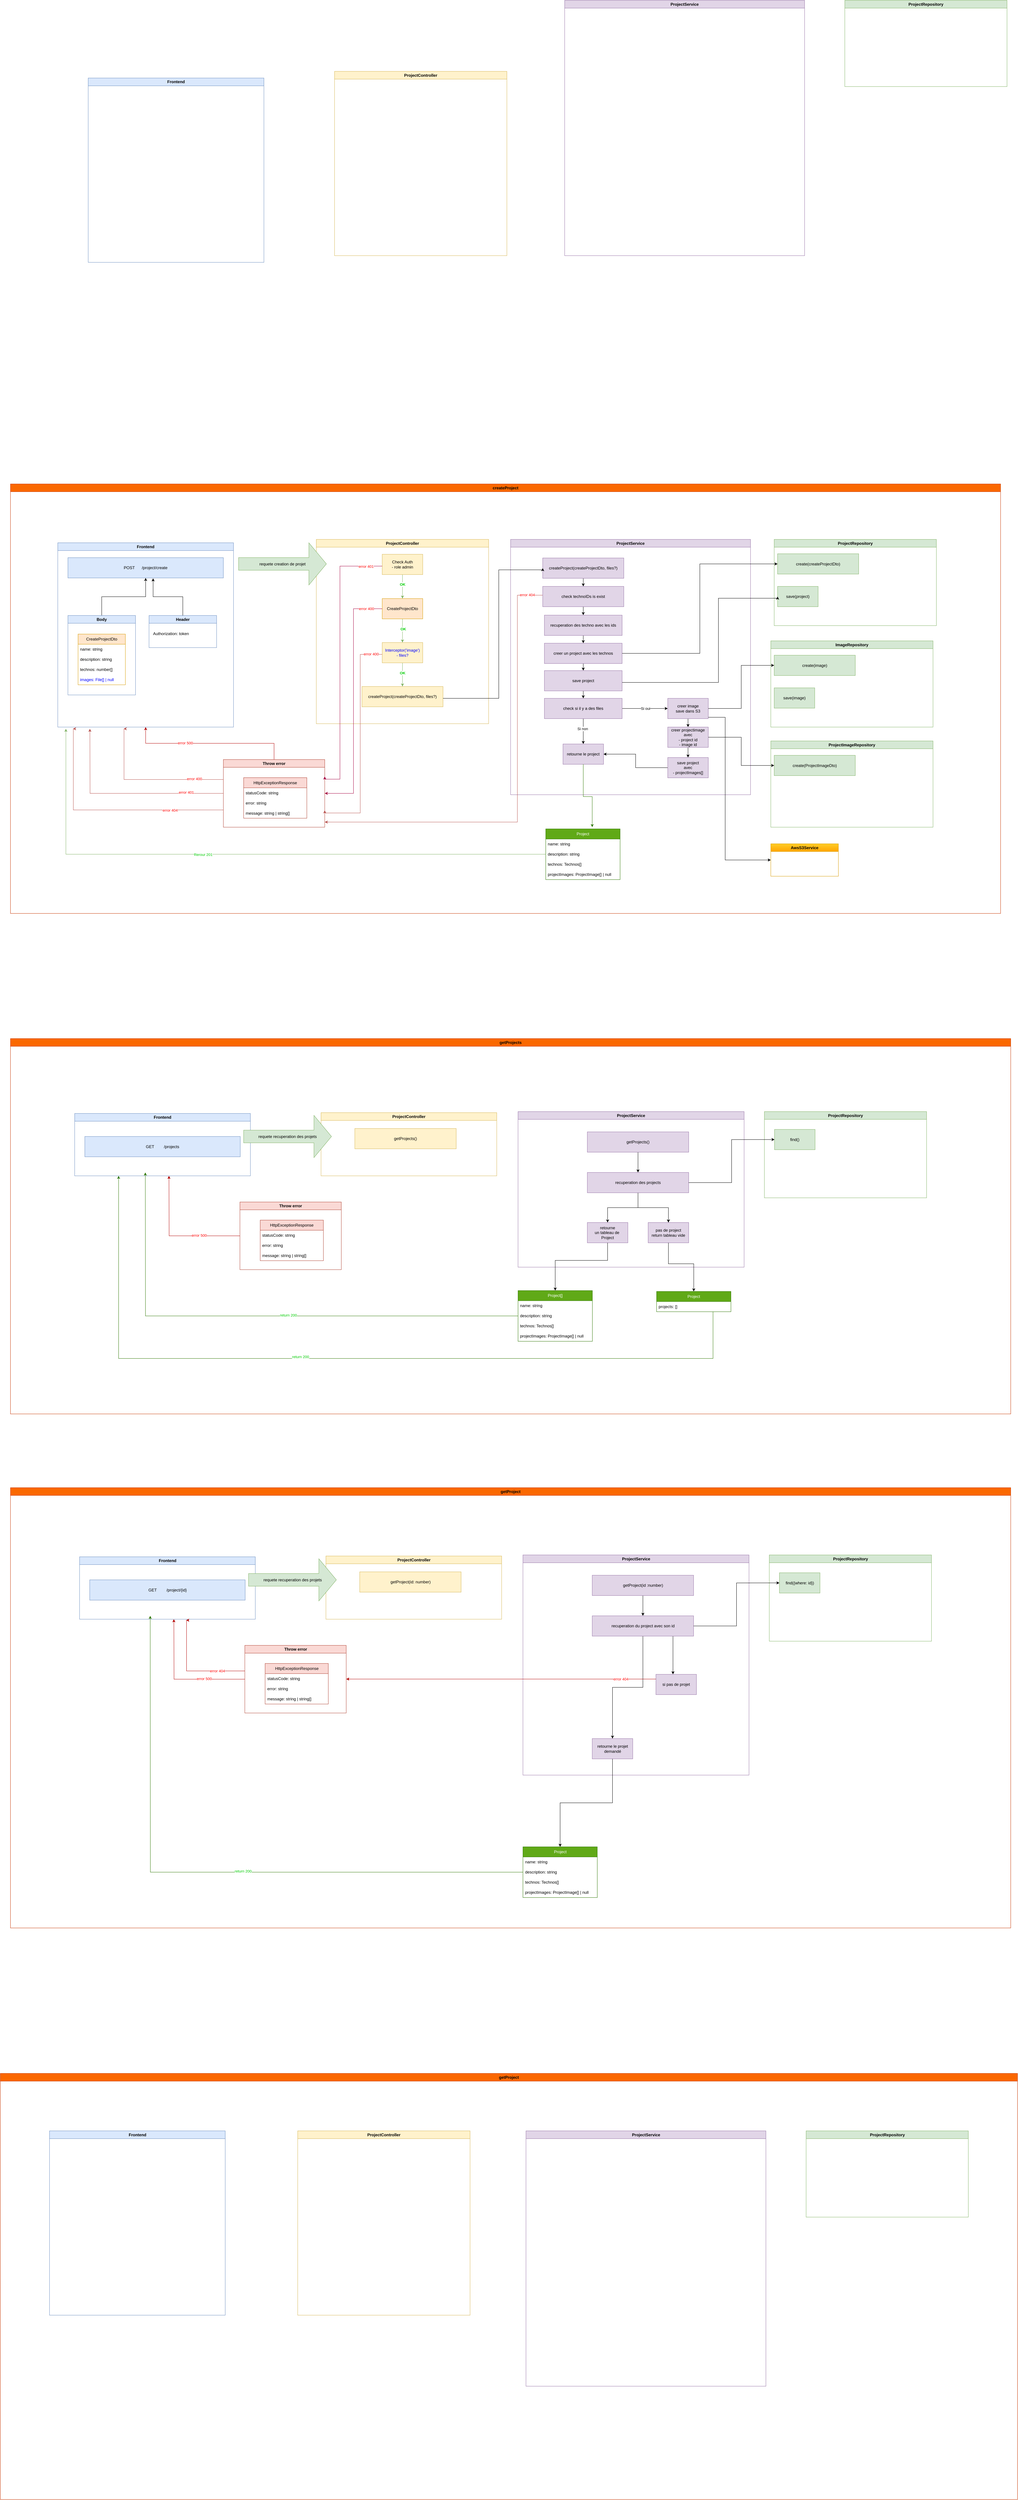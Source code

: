 <mxfile version="24.7.17">
  <diagram name="Page-1" id="Ivh299RitRnoYVwxjOdh">
    <mxGraphModel dx="13653" dy="4719" grid="1" gridSize="10" guides="1" tooltips="1" connect="1" arrows="1" fold="1" page="1" pageScale="1" pageWidth="827" pageHeight="1169" math="0" shadow="0">
      <root>
        <mxCell id="0" />
        <mxCell id="1" parent="0" />
        <mxCell id="21MVw7dzymXmSUHj78fO-260" value="createProject" style="swimlane;whiteSpace=wrap;html=1;fillColor=#fa6800;fontColor=#000000;strokeColor=#C73500;" vertex="1" parent="1">
          <mxGeometry x="-6910" y="340" width="2930" height="1270" as="geometry" />
        </mxCell>
        <mxCell id="21MVw7dzymXmSUHj78fO-125" value="Frontend" style="swimlane;whiteSpace=wrap;html=1;fillColor=#dae8fc;strokeColor=#6c8ebf;" vertex="1" parent="21MVw7dzymXmSUHj78fO-260">
          <mxGeometry x="140" y="174" width="520" height="545" as="geometry" />
        </mxCell>
        <mxCell id="21MVw7dzymXmSUHj78fO-126" value="POST&lt;span style=&quot;white-space: pre;&quot;&gt;&#x9;&lt;/span&gt;/project/create" style="rounded=0;whiteSpace=wrap;html=1;fillColor=#dae8fc;strokeColor=#6c8ebf;" vertex="1" parent="21MVw7dzymXmSUHj78fO-125">
          <mxGeometry x="30" y="44" width="460" height="60" as="geometry" />
        </mxCell>
        <mxCell id="21MVw7dzymXmSUHj78fO-127" style="edgeStyle=orthogonalEdgeStyle;rounded=0;orthogonalLoop=1;jettySize=auto;html=1;" edge="1" parent="21MVw7dzymXmSUHj78fO-125" source="21MVw7dzymXmSUHj78fO-128" target="21MVw7dzymXmSUHj78fO-126">
          <mxGeometry relative="1" as="geometry" />
        </mxCell>
        <mxCell id="21MVw7dzymXmSUHj78fO-128" value="Body" style="swimlane;whiteSpace=wrap;html=1;fillColor=#dae8fc;strokeColor=#6c8ebf;" vertex="1" parent="21MVw7dzymXmSUHj78fO-125">
          <mxGeometry x="30" y="215" width="200" height="235" as="geometry" />
        </mxCell>
        <mxCell id="21MVw7dzymXmSUHj78fO-129" value="CreateProjectDto" style="swimlane;fontStyle=0;childLayout=stackLayout;horizontal=1;startSize=30;horizontalStack=0;resizeParent=1;resizeParentMax=0;resizeLast=0;collapsible=1;marginBottom=0;whiteSpace=wrap;html=1;fillColor=#ffe6cc;strokeColor=#d79b00;" vertex="1" parent="21MVw7dzymXmSUHj78fO-128">
          <mxGeometry x="30" y="55" width="140" height="150" as="geometry" />
        </mxCell>
        <mxCell id="21MVw7dzymXmSUHj78fO-130" value="name: string" style="text;strokeColor=none;fillColor=none;align=left;verticalAlign=middle;spacingLeft=4;spacingRight=4;overflow=hidden;points=[[0,0.5],[1,0.5]];portConstraint=eastwest;rotatable=0;whiteSpace=wrap;html=1;" vertex="1" parent="21MVw7dzymXmSUHj78fO-129">
          <mxGeometry y="30" width="140" height="30" as="geometry" />
        </mxCell>
        <mxCell id="21MVw7dzymXmSUHj78fO-131" value="description: string" style="text;strokeColor=none;fillColor=none;align=left;verticalAlign=middle;spacingLeft=4;spacingRight=4;overflow=hidden;points=[[0,0.5],[1,0.5]];portConstraint=eastwest;rotatable=0;whiteSpace=wrap;html=1;" vertex="1" parent="21MVw7dzymXmSUHj78fO-129">
          <mxGeometry y="60" width="140" height="30" as="geometry" />
        </mxCell>
        <mxCell id="21MVw7dzymXmSUHj78fO-132" value="technos: number[]" style="text;strokeColor=none;fillColor=none;align=left;verticalAlign=middle;spacingLeft=4;spacingRight=4;overflow=hidden;points=[[0,0.5],[1,0.5]];portConstraint=eastwest;rotatable=0;whiteSpace=wrap;html=1;" vertex="1" parent="21MVw7dzymXmSUHj78fO-129">
          <mxGeometry y="90" width="140" height="30" as="geometry" />
        </mxCell>
        <mxCell id="21MVw7dzymXmSUHj78fO-133" value="images: File[] | null" style="text;strokeColor=none;fillColor=none;align=left;verticalAlign=middle;spacingLeft=4;spacingRight=4;overflow=hidden;points=[[0,0.5],[1,0.5]];portConstraint=eastwest;rotatable=0;whiteSpace=wrap;html=1;fontColor=#0000FF;" vertex="1" parent="21MVw7dzymXmSUHj78fO-129">
          <mxGeometry y="120" width="140" height="30" as="geometry" />
        </mxCell>
        <mxCell id="21MVw7dzymXmSUHj78fO-134" value="Header" style="swimlane;whiteSpace=wrap;html=1;fillColor=#dae8fc;strokeColor=#6c8ebf;" vertex="1" parent="21MVw7dzymXmSUHj78fO-125">
          <mxGeometry x="270" y="215" width="200" height="95" as="geometry" />
        </mxCell>
        <mxCell id="21MVw7dzymXmSUHj78fO-135" value="Authorization: token" style="text;html=1;align=left;verticalAlign=middle;whiteSpace=wrap;rounded=0;" vertex="1" parent="21MVw7dzymXmSUHj78fO-134">
          <mxGeometry x="10" y="39" width="170" height="30" as="geometry" />
        </mxCell>
        <mxCell id="21MVw7dzymXmSUHj78fO-136" style="edgeStyle=orthogonalEdgeStyle;rounded=0;orthogonalLoop=1;jettySize=auto;html=1;entryX=0.548;entryY=1.019;entryDx=0;entryDy=0;entryPerimeter=0;" edge="1" parent="21MVw7dzymXmSUHj78fO-125" source="21MVw7dzymXmSUHj78fO-134" target="21MVw7dzymXmSUHj78fO-126">
          <mxGeometry relative="1" as="geometry" />
        </mxCell>
        <mxCell id="21MVw7dzymXmSUHj78fO-11" value="ProjectController" style="swimlane;whiteSpace=wrap;html=1;fillColor=#fff2cc;strokeColor=#d6b656;" vertex="1" parent="21MVw7dzymXmSUHj78fO-260">
          <mxGeometry x="905" y="164" width="510" height="545" as="geometry" />
        </mxCell>
        <mxCell id="21MVw7dzymXmSUHj78fO-49" style="edgeStyle=orthogonalEdgeStyle;rounded=0;orthogonalLoop=1;jettySize=auto;html=1;fillColor=#d5e8d4;gradientColor=#97d077;strokeColor=#82b366;" edge="1" parent="21MVw7dzymXmSUHj78fO-11" source="21MVw7dzymXmSUHj78fO-17" target="21MVw7dzymXmSUHj78fO-18">
          <mxGeometry relative="1" as="geometry" />
        </mxCell>
        <mxCell id="21MVw7dzymXmSUHj78fO-52" value="OK" style="edgeLabel;html=1;align=center;verticalAlign=middle;resizable=0;points=[];fontColor=#00CC00;fontStyle=1" vertex="1" connectable="0" parent="21MVw7dzymXmSUHj78fO-49">
          <mxGeometry x="-0.189" relative="1" as="geometry">
            <mxPoint as="offset" />
          </mxGeometry>
        </mxCell>
        <mxCell id="21MVw7dzymXmSUHj78fO-17" value="Check Auth&lt;br&gt;- role admin" style="rounded=0;whiteSpace=wrap;html=1;fillColor=#fff2cc;strokeColor=#d6b656;" vertex="1" parent="21MVw7dzymXmSUHj78fO-11">
          <mxGeometry x="195" y="44" width="120" height="60" as="geometry" />
        </mxCell>
        <mxCell id="21MVw7dzymXmSUHj78fO-50" style="edgeStyle=orthogonalEdgeStyle;rounded=0;orthogonalLoop=1;jettySize=auto;html=1;fillColor=#d5e8d4;gradientColor=#97d077;strokeColor=#82b366;" edge="1" parent="21MVw7dzymXmSUHj78fO-11" source="21MVw7dzymXmSUHj78fO-18" target="21MVw7dzymXmSUHj78fO-19">
          <mxGeometry relative="1" as="geometry" />
        </mxCell>
        <mxCell id="21MVw7dzymXmSUHj78fO-53" value="OK" style="edgeLabel;html=1;align=center;verticalAlign=middle;resizable=0;points=[];fontColor=#00CC00;fontStyle=1" vertex="1" connectable="0" parent="21MVw7dzymXmSUHj78fO-50">
          <mxGeometry x="-0.149" y="2" relative="1" as="geometry">
            <mxPoint as="offset" />
          </mxGeometry>
        </mxCell>
        <mxCell id="21MVw7dzymXmSUHj78fO-18" value="CreateProjectDto" style="rounded=0;whiteSpace=wrap;html=1;fillColor=#ffe6cc;strokeColor=#d79b00;" vertex="1" parent="21MVw7dzymXmSUHj78fO-11">
          <mxGeometry x="195" y="175" width="120" height="60" as="geometry" />
        </mxCell>
        <mxCell id="21MVw7dzymXmSUHj78fO-51" style="edgeStyle=orthogonalEdgeStyle;rounded=0;orthogonalLoop=1;jettySize=auto;html=1;entryX=0.5;entryY=0;entryDx=0;entryDy=0;fillColor=#d5e8d4;gradientColor=#97d077;strokeColor=#82b366;" edge="1" parent="21MVw7dzymXmSUHj78fO-11" source="21MVw7dzymXmSUHj78fO-19" target="21MVw7dzymXmSUHj78fO-20">
          <mxGeometry relative="1" as="geometry" />
        </mxCell>
        <mxCell id="21MVw7dzymXmSUHj78fO-54" value="OK" style="edgeLabel;html=1;align=center;verticalAlign=middle;resizable=0;points=[];fontColor=#00CC00;fontStyle=1" vertex="1" connectable="0" parent="21MVw7dzymXmSUHj78fO-51">
          <mxGeometry x="-0.137" relative="1" as="geometry">
            <mxPoint as="offset" />
          </mxGeometry>
        </mxCell>
        <mxCell id="21MVw7dzymXmSUHj78fO-19" value="Interceptor(&#39;image&#39;)&lt;br&gt;- files?" style="rounded=0;whiteSpace=wrap;html=1;fillColor=#fff2cc;strokeColor=#d6b656;fontColor=#0000FF;" vertex="1" parent="21MVw7dzymXmSUHj78fO-11">
          <mxGeometry x="195" y="305" width="120" height="60" as="geometry" />
        </mxCell>
        <mxCell id="21MVw7dzymXmSUHj78fO-20" value="createProject(createProjectDto, files?)" style="rounded=0;whiteSpace=wrap;html=1;fillColor=#fff2cc;strokeColor=#d6b656;" vertex="1" parent="21MVw7dzymXmSUHj78fO-11">
          <mxGeometry x="135" y="435" width="240" height="60" as="geometry" />
        </mxCell>
        <mxCell id="21MVw7dzymXmSUHj78fO-66" value="ProjectService" style="swimlane;whiteSpace=wrap;html=1;fillColor=#e1d5e7;strokeColor=#9673a6;" vertex="1" parent="21MVw7dzymXmSUHj78fO-260">
          <mxGeometry x="1480" y="164" width="710" height="755" as="geometry" />
        </mxCell>
        <mxCell id="21MVw7dzymXmSUHj78fO-72" style="edgeStyle=orthogonalEdgeStyle;rounded=0;orthogonalLoop=1;jettySize=auto;html=1;" edge="1" parent="21MVw7dzymXmSUHj78fO-66" source="21MVw7dzymXmSUHj78fO-67" target="21MVw7dzymXmSUHj78fO-69">
          <mxGeometry relative="1" as="geometry" />
        </mxCell>
        <mxCell id="21MVw7dzymXmSUHj78fO-67" value="createProject(createProjectDto, files?)" style="rounded=0;whiteSpace=wrap;html=1;fillColor=#e1d5e7;strokeColor=#9673a6;" vertex="1" parent="21MVw7dzymXmSUHj78fO-66">
          <mxGeometry x="95" y="55" width="240" height="60" as="geometry" />
        </mxCell>
        <mxCell id="21MVw7dzymXmSUHj78fO-70" style="edgeStyle=orthogonalEdgeStyle;rounded=0;orthogonalLoop=1;jettySize=auto;html=1;fillColor=#f8cecc;gradientColor=#ea6b66;strokeColor=#b85450;" edge="1" parent="21MVw7dzymXmSUHj78fO-66" source="21MVw7dzymXmSUHj78fO-69">
          <mxGeometry relative="1" as="geometry">
            <mxPoint x="-550" y="835.87" as="targetPoint" />
            <Array as="points">
              <mxPoint x="20" y="165" />
              <mxPoint x="20" y="836" />
            </Array>
          </mxGeometry>
        </mxCell>
        <mxCell id="21MVw7dzymXmSUHj78fO-71" value="error 404" style="edgeLabel;html=1;align=center;verticalAlign=middle;resizable=0;points=[];fontColor=#FF0000;" vertex="1" connectable="0" parent="21MVw7dzymXmSUHj78fO-70">
          <mxGeometry x="-0.896" y="-1" relative="1" as="geometry">
            <mxPoint x="22" as="offset" />
          </mxGeometry>
        </mxCell>
        <mxCell id="21MVw7dzymXmSUHj78fO-74" value="" style="edgeStyle=orthogonalEdgeStyle;rounded=0;orthogonalLoop=1;jettySize=auto;html=1;" edge="1" parent="21MVw7dzymXmSUHj78fO-66" source="21MVw7dzymXmSUHj78fO-69" target="21MVw7dzymXmSUHj78fO-73">
          <mxGeometry relative="1" as="geometry" />
        </mxCell>
        <mxCell id="21MVw7dzymXmSUHj78fO-69" value="check technoIDs is exist" style="rounded=0;whiteSpace=wrap;html=1;fillColor=#e1d5e7;strokeColor=#9673a6;" vertex="1" parent="21MVw7dzymXmSUHj78fO-66">
          <mxGeometry x="95" y="139" width="240" height="60" as="geometry" />
        </mxCell>
        <mxCell id="21MVw7dzymXmSUHj78fO-76" value="" style="edgeStyle=orthogonalEdgeStyle;rounded=0;orthogonalLoop=1;jettySize=auto;html=1;" edge="1" parent="21MVw7dzymXmSUHj78fO-66" source="21MVw7dzymXmSUHj78fO-73" target="21MVw7dzymXmSUHj78fO-75">
          <mxGeometry relative="1" as="geometry" />
        </mxCell>
        <mxCell id="21MVw7dzymXmSUHj78fO-73" value="recuperation des techno avec les ids" style="whiteSpace=wrap;html=1;fillColor=#e1d5e7;strokeColor=#9673a6;rounded=0;" vertex="1" parent="21MVw7dzymXmSUHj78fO-66">
          <mxGeometry x="100" y="224" width="230" height="60" as="geometry" />
        </mxCell>
        <mxCell id="21MVw7dzymXmSUHj78fO-91" value="" style="edgeStyle=orthogonalEdgeStyle;rounded=0;orthogonalLoop=1;jettySize=auto;html=1;" edge="1" parent="21MVw7dzymXmSUHj78fO-66" source="21MVw7dzymXmSUHj78fO-75" target="21MVw7dzymXmSUHj78fO-90">
          <mxGeometry relative="1" as="geometry" />
        </mxCell>
        <mxCell id="21MVw7dzymXmSUHj78fO-75" value="creer un project avec les technos" style="whiteSpace=wrap;html=1;fillColor=#e1d5e7;strokeColor=#9673a6;rounded=0;" vertex="1" parent="21MVw7dzymXmSUHj78fO-66">
          <mxGeometry x="100" y="307" width="230" height="60" as="geometry" />
        </mxCell>
        <mxCell id="21MVw7dzymXmSUHj78fO-80" value="" style="edgeStyle=orthogonalEdgeStyle;rounded=0;orthogonalLoop=1;jettySize=auto;html=1;" edge="1" parent="21MVw7dzymXmSUHj78fO-66" source="21MVw7dzymXmSUHj78fO-77" target="21MVw7dzymXmSUHj78fO-79">
          <mxGeometry relative="1" as="geometry" />
        </mxCell>
        <mxCell id="21MVw7dzymXmSUHj78fO-81" value="Si oui" style="edgeLabel;html=1;align=center;verticalAlign=middle;resizable=0;points=[];" vertex="1" connectable="0" parent="21MVw7dzymXmSUHj78fO-80">
          <mxGeometry x="-0.278" relative="1" as="geometry">
            <mxPoint x="20" as="offset" />
          </mxGeometry>
        </mxCell>
        <mxCell id="21MVw7dzymXmSUHj78fO-83" value="" style="edgeStyle=orthogonalEdgeStyle;rounded=0;orthogonalLoop=1;jettySize=auto;html=1;" edge="1" parent="21MVw7dzymXmSUHj78fO-66" source="21MVw7dzymXmSUHj78fO-77" target="21MVw7dzymXmSUHj78fO-82">
          <mxGeometry relative="1" as="geometry" />
        </mxCell>
        <mxCell id="21MVw7dzymXmSUHj78fO-95" value="Si non" style="edgeLabel;html=1;align=center;verticalAlign=middle;resizable=0;points=[];" vertex="1" connectable="0" parent="21MVw7dzymXmSUHj78fO-83">
          <mxGeometry x="-0.22" y="-2" relative="1" as="geometry">
            <mxPoint as="offset" />
          </mxGeometry>
        </mxCell>
        <mxCell id="21MVw7dzymXmSUHj78fO-77" value="check si il y a des files" style="whiteSpace=wrap;html=1;fillColor=#e1d5e7;strokeColor=#9673a6;rounded=0;" vertex="1" parent="21MVw7dzymXmSUHj78fO-66">
          <mxGeometry x="100" y="470" width="230" height="60" as="geometry" />
        </mxCell>
        <mxCell id="21MVw7dzymXmSUHj78fO-85" value="" style="edgeStyle=orthogonalEdgeStyle;rounded=0;orthogonalLoop=1;jettySize=auto;html=1;" edge="1" parent="21MVw7dzymXmSUHj78fO-66" source="21MVw7dzymXmSUHj78fO-79" target="21MVw7dzymXmSUHj78fO-84">
          <mxGeometry relative="1" as="geometry" />
        </mxCell>
        <mxCell id="21MVw7dzymXmSUHj78fO-79" value="creer image&lt;br&gt;save dans S3" style="whiteSpace=wrap;html=1;fillColor=#e1d5e7;strokeColor=#9673a6;rounded=0;" vertex="1" parent="21MVw7dzymXmSUHj78fO-66">
          <mxGeometry x="465" y="470" width="120" height="60" as="geometry" />
        </mxCell>
        <mxCell id="21MVw7dzymXmSUHj78fO-82" value="retourne le project" style="whiteSpace=wrap;html=1;fillColor=#e1d5e7;strokeColor=#9673a6;rounded=0;" vertex="1" parent="21MVw7dzymXmSUHj78fO-66">
          <mxGeometry x="155" y="605" width="120" height="60" as="geometry" />
        </mxCell>
        <mxCell id="21MVw7dzymXmSUHj78fO-97" value="" style="edgeStyle=orthogonalEdgeStyle;rounded=0;orthogonalLoop=1;jettySize=auto;html=1;" edge="1" parent="21MVw7dzymXmSUHj78fO-66" source="21MVw7dzymXmSUHj78fO-84" target="21MVw7dzymXmSUHj78fO-96">
          <mxGeometry relative="1" as="geometry" />
        </mxCell>
        <mxCell id="21MVw7dzymXmSUHj78fO-84" value="creer projectimage&lt;br&gt;avec&lt;br&gt;- project id&lt;br&gt;- image id" style="whiteSpace=wrap;html=1;fillColor=#e1d5e7;strokeColor=#9673a6;rounded=0;" vertex="1" parent="21MVw7dzymXmSUHj78fO-66">
          <mxGeometry x="465" y="555" width="120" height="60" as="geometry" />
        </mxCell>
        <mxCell id="21MVw7dzymXmSUHj78fO-94" style="edgeStyle=orthogonalEdgeStyle;rounded=0;orthogonalLoop=1;jettySize=auto;html=1;" edge="1" parent="21MVw7dzymXmSUHj78fO-66" source="21MVw7dzymXmSUHj78fO-90" target="21MVw7dzymXmSUHj78fO-77">
          <mxGeometry relative="1" as="geometry" />
        </mxCell>
        <mxCell id="21MVw7dzymXmSUHj78fO-90" value="save project" style="whiteSpace=wrap;html=1;fillColor=#e1d5e7;strokeColor=#9673a6;rounded=0;" vertex="1" parent="21MVw7dzymXmSUHj78fO-66">
          <mxGeometry x="100" y="388" width="230" height="60" as="geometry" />
        </mxCell>
        <mxCell id="21MVw7dzymXmSUHj78fO-98" style="edgeStyle=orthogonalEdgeStyle;rounded=0;orthogonalLoop=1;jettySize=auto;html=1;entryX=1;entryY=0.5;entryDx=0;entryDy=0;" edge="1" parent="21MVw7dzymXmSUHj78fO-66" source="21MVw7dzymXmSUHj78fO-96" target="21MVw7dzymXmSUHj78fO-82">
          <mxGeometry relative="1" as="geometry" />
        </mxCell>
        <mxCell id="21MVw7dzymXmSUHj78fO-96" value="save project&lt;br&gt;avec&lt;br&gt;- projectImages[]" style="whiteSpace=wrap;html=1;fillColor=#e1d5e7;strokeColor=#9673a6;rounded=0;" vertex="1" parent="21MVw7dzymXmSUHj78fO-66">
          <mxGeometry x="465" y="645" width="120" height="60" as="geometry" />
        </mxCell>
        <mxCell id="21MVw7dzymXmSUHj78fO-68" style="edgeStyle=orthogonalEdgeStyle;rounded=0;orthogonalLoop=1;jettySize=auto;html=1;entryX=0;entryY=0.5;entryDx=0;entryDy=0;" edge="1" parent="21MVw7dzymXmSUHj78fO-260" source="21MVw7dzymXmSUHj78fO-20" target="21MVw7dzymXmSUHj78fO-67">
          <mxGeometry relative="1" as="geometry">
            <Array as="points">
              <mxPoint x="1445" y="634" />
              <mxPoint x="1445" y="254" />
            </Array>
          </mxGeometry>
        </mxCell>
        <mxCell id="21MVw7dzymXmSUHj78fO-99" value="ProjectRepository" style="swimlane;whiteSpace=wrap;html=1;fillColor=#d5e8d4;strokeColor=#82b366;" vertex="1" parent="21MVw7dzymXmSUHj78fO-260">
          <mxGeometry x="2260" y="164" width="480" height="255" as="geometry" />
        </mxCell>
        <mxCell id="21MVw7dzymXmSUHj78fO-100" value="create(createProjectDto)" style="rounded=0;whiteSpace=wrap;html=1;fillColor=#d5e8d4;strokeColor=#82b366;" vertex="1" parent="21MVw7dzymXmSUHj78fO-99">
          <mxGeometry x="10" y="42.5" width="240" height="60" as="geometry" />
        </mxCell>
        <mxCell id="21MVw7dzymXmSUHj78fO-101" value="save(project)" style="rounded=0;whiteSpace=wrap;html=1;fillColor=#d5e8d4;strokeColor=#82b366;" vertex="1" parent="21MVw7dzymXmSUHj78fO-99">
          <mxGeometry x="10" y="139" width="120" height="60" as="geometry" />
        </mxCell>
        <mxCell id="21MVw7dzymXmSUHj78fO-102" style="edgeStyle=orthogonalEdgeStyle;rounded=0;orthogonalLoop=1;jettySize=auto;html=1;entryX=0;entryY=0.5;entryDx=0;entryDy=0;" edge="1" parent="21MVw7dzymXmSUHj78fO-260" source="21MVw7dzymXmSUHj78fO-75" target="21MVw7dzymXmSUHj78fO-100">
          <mxGeometry relative="1" as="geometry" />
        </mxCell>
        <mxCell id="21MVw7dzymXmSUHj78fO-103" style="edgeStyle=orthogonalEdgeStyle;rounded=0;orthogonalLoop=1;jettySize=auto;html=1;entryX=0;entryY=0.5;entryDx=0;entryDy=0;" edge="1" parent="21MVw7dzymXmSUHj78fO-260" source="21MVw7dzymXmSUHj78fO-90" target="21MVw7dzymXmSUHj78fO-101">
          <mxGeometry relative="1" as="geometry">
            <Array as="points">
              <mxPoint x="2095" y="587" />
              <mxPoint x="2095" y="338" />
            </Array>
          </mxGeometry>
        </mxCell>
        <mxCell id="21MVw7dzymXmSUHj78fO-104" value="ImageRepository" style="swimlane;whiteSpace=wrap;html=1;fillColor=#d5e8d4;strokeColor=#82b366;" vertex="1" parent="21MVw7dzymXmSUHj78fO-260">
          <mxGeometry x="2250" y="464" width="480" height="255" as="geometry" />
        </mxCell>
        <mxCell id="21MVw7dzymXmSUHj78fO-105" value="create(image)" style="rounded=0;whiteSpace=wrap;html=1;fillColor=#d5e8d4;strokeColor=#82b366;" vertex="1" parent="21MVw7dzymXmSUHj78fO-104">
          <mxGeometry x="10" y="42.5" width="240" height="60" as="geometry" />
        </mxCell>
        <mxCell id="21MVw7dzymXmSUHj78fO-106" value="save(image)" style="rounded=0;whiteSpace=wrap;html=1;fillColor=#d5e8d4;strokeColor=#82b366;" vertex="1" parent="21MVw7dzymXmSUHj78fO-104">
          <mxGeometry x="10" y="139" width="120" height="60" as="geometry" />
        </mxCell>
        <mxCell id="21MVw7dzymXmSUHj78fO-107" style="edgeStyle=orthogonalEdgeStyle;rounded=0;orthogonalLoop=1;jettySize=auto;html=1;entryX=0;entryY=0.5;entryDx=0;entryDy=0;" edge="1" parent="21MVw7dzymXmSUHj78fO-260" source="21MVw7dzymXmSUHj78fO-79" target="21MVw7dzymXmSUHj78fO-105">
          <mxGeometry relative="1" as="geometry" />
        </mxCell>
        <mxCell id="21MVw7dzymXmSUHj78fO-110" value="ProjectImageRepository" style="swimlane;whiteSpace=wrap;html=1;fillColor=#d5e8d4;strokeColor=#82b366;" vertex="1" parent="21MVw7dzymXmSUHj78fO-260">
          <mxGeometry x="2250" y="760" width="480" height="255" as="geometry" />
        </mxCell>
        <mxCell id="21MVw7dzymXmSUHj78fO-111" value="create(ProjectImageDto)" style="rounded=0;whiteSpace=wrap;html=1;fillColor=#d5e8d4;strokeColor=#82b366;" vertex="1" parent="21MVw7dzymXmSUHj78fO-110">
          <mxGeometry x="10" y="42.5" width="240" height="60" as="geometry" />
        </mxCell>
        <mxCell id="21MVw7dzymXmSUHj78fO-113" style="edgeStyle=orthogonalEdgeStyle;rounded=0;orthogonalLoop=1;jettySize=auto;html=1;entryX=0;entryY=0.5;entryDx=0;entryDy=0;" edge="1" parent="21MVw7dzymXmSUHj78fO-260" source="21MVw7dzymXmSUHj78fO-84" target="21MVw7dzymXmSUHj78fO-111">
          <mxGeometry relative="1" as="geometry" />
        </mxCell>
        <mxCell id="21MVw7dzymXmSUHj78fO-108" value="AwsS3Service" style="swimlane;whiteSpace=wrap;html=1;fillColor=#ffcd28;gradientColor=#ffa500;strokeColor=#d79b00;" vertex="1" parent="21MVw7dzymXmSUHj78fO-260">
          <mxGeometry x="2250" y="1064" width="200" height="96" as="geometry" />
        </mxCell>
        <mxCell id="21MVw7dzymXmSUHj78fO-109" style="edgeStyle=orthogonalEdgeStyle;rounded=0;orthogonalLoop=1;jettySize=auto;html=1;" edge="1" parent="21MVw7dzymXmSUHj78fO-260" source="21MVw7dzymXmSUHj78fO-79" target="21MVw7dzymXmSUHj78fO-108">
          <mxGeometry relative="1" as="geometry">
            <Array as="points">
              <mxPoint x="2115" y="690" />
              <mxPoint x="2115" y="1112" />
            </Array>
          </mxGeometry>
        </mxCell>
        <mxCell id="21MVw7dzymXmSUHj78fO-338" style="edgeStyle=orthogonalEdgeStyle;rounded=0;orthogonalLoop=1;jettySize=auto;html=1;entryX=0.5;entryY=1;entryDx=0;entryDy=0;fillColor=#e51400;strokeColor=#B20000;" edge="1" parent="21MVw7dzymXmSUHj78fO-260" source="21MVw7dzymXmSUHj78fO-39" target="21MVw7dzymXmSUHj78fO-125">
          <mxGeometry relative="1" as="geometry" />
        </mxCell>
        <mxCell id="21MVw7dzymXmSUHj78fO-339" value="error 500" style="edgeLabel;html=1;align=center;verticalAlign=middle;resizable=0;points=[];fontColor=#FF0000;" vertex="1" connectable="0" parent="21MVw7dzymXmSUHj78fO-338">
          <mxGeometry x="0.305" y="-1" relative="1" as="geometry">
            <mxPoint x="-1" as="offset" />
          </mxGeometry>
        </mxCell>
        <mxCell id="21MVw7dzymXmSUHj78fO-39" value="Throw error" style="swimlane;whiteSpace=wrap;html=1;fillColor=#fad9d5;strokeColor=#ae4132;" vertex="1" parent="21MVw7dzymXmSUHj78fO-260">
          <mxGeometry x="630" y="815" width="300" height="200" as="geometry" />
        </mxCell>
        <mxCell id="21MVw7dzymXmSUHj78fO-35" value="HttpExceptionResponse" style="swimlane;fontStyle=0;childLayout=stackLayout;horizontal=1;startSize=30;horizontalStack=0;resizeParent=1;resizeParentMax=0;resizeLast=0;collapsible=1;marginBottom=0;whiteSpace=wrap;html=1;fillColor=#fad9d5;strokeColor=#ae4132;" vertex="1" parent="21MVw7dzymXmSUHj78fO-39">
          <mxGeometry x="60" y="53.5" width="187" height="120" as="geometry" />
        </mxCell>
        <mxCell id="21MVw7dzymXmSUHj78fO-36" value="statusCode: string" style="text;strokeColor=none;fillColor=none;align=left;verticalAlign=middle;spacingLeft=4;spacingRight=4;overflow=hidden;points=[[0,0.5],[1,0.5]];portConstraint=eastwest;rotatable=0;whiteSpace=wrap;html=1;" vertex="1" parent="21MVw7dzymXmSUHj78fO-35">
          <mxGeometry y="30" width="187" height="30" as="geometry" />
        </mxCell>
        <mxCell id="21MVw7dzymXmSUHj78fO-37" value="error: string" style="text;strokeColor=none;fillColor=none;align=left;verticalAlign=middle;spacingLeft=4;spacingRight=4;overflow=hidden;points=[[0,0.5],[1,0.5]];portConstraint=eastwest;rotatable=0;whiteSpace=wrap;html=1;" vertex="1" parent="21MVw7dzymXmSUHj78fO-35">
          <mxGeometry y="60" width="187" height="30" as="geometry" />
        </mxCell>
        <mxCell id="21MVw7dzymXmSUHj78fO-38" value="message: string | string[]" style="text;strokeColor=none;fillColor=none;align=left;verticalAlign=middle;spacingLeft=4;spacingRight=4;overflow=hidden;points=[[0,0.5],[1,0.5]];portConstraint=eastwest;rotatable=0;whiteSpace=wrap;html=1;" vertex="1" parent="21MVw7dzymXmSUHj78fO-35">
          <mxGeometry y="90" width="187" height="30" as="geometry" />
        </mxCell>
        <mxCell id="21MVw7dzymXmSUHj78fO-45" style="edgeStyle=orthogonalEdgeStyle;rounded=0;orthogonalLoop=1;jettySize=auto;html=1;entryX=1;entryY=0.25;entryDx=0;entryDy=0;fillColor=#d80073;strokeColor=#A50040;" edge="1" parent="21MVw7dzymXmSUHj78fO-260" source="21MVw7dzymXmSUHj78fO-17" target="21MVw7dzymXmSUHj78fO-39">
          <mxGeometry relative="1" as="geometry">
            <Array as="points">
              <mxPoint x="975" y="243" />
              <mxPoint x="975" y="873" />
            </Array>
          </mxGeometry>
        </mxCell>
        <mxCell id="21MVw7dzymXmSUHj78fO-48" value="error 401" style="edgeLabel;html=1;align=center;verticalAlign=middle;resizable=0;points=[];fontColor=#FF0000;" vertex="1" connectable="0" parent="21MVw7dzymXmSUHj78fO-45">
          <mxGeometry x="-0.881" y="1" relative="1" as="geometry">
            <mxPoint as="offset" />
          </mxGeometry>
        </mxCell>
        <mxCell id="21MVw7dzymXmSUHj78fO-46" style="edgeStyle=orthogonalEdgeStyle;rounded=0;orthogonalLoop=1;jettySize=auto;html=1;entryX=1;entryY=0.5;entryDx=0;entryDy=0;fillColor=#d80073;strokeColor=#A50040;" edge="1" parent="21MVw7dzymXmSUHj78fO-260" source="21MVw7dzymXmSUHj78fO-18" target="21MVw7dzymXmSUHj78fO-39">
          <mxGeometry relative="1" as="geometry" />
        </mxCell>
        <mxCell id="21MVw7dzymXmSUHj78fO-47" value="error 400" style="edgeLabel;html=1;align=center;verticalAlign=middle;resizable=0;points=[];fontColor=#FF0000;" vertex="1" connectable="0" parent="21MVw7dzymXmSUHj78fO-46">
          <mxGeometry x="-0.868" relative="1" as="geometry">
            <mxPoint as="offset" />
          </mxGeometry>
        </mxCell>
        <mxCell id="21MVw7dzymXmSUHj78fO-64" style="edgeStyle=orthogonalEdgeStyle;rounded=0;orthogonalLoop=1;jettySize=auto;html=1;entryX=1;entryY=0.75;entryDx=0;entryDy=0;fillColor=#f8cecc;gradientColor=#ea6b66;strokeColor=#b85450;" edge="1" parent="21MVw7dzymXmSUHj78fO-260" source="21MVw7dzymXmSUHj78fO-19" target="21MVw7dzymXmSUHj78fO-39">
          <mxGeometry relative="1" as="geometry">
            <Array as="points">
              <mxPoint x="1035" y="504" />
              <mxPoint x="1035" y="973" />
            </Array>
          </mxGeometry>
        </mxCell>
        <mxCell id="21MVw7dzymXmSUHj78fO-65" value="error 400" style="edgeLabel;html=1;align=center;verticalAlign=middle;resizable=0;points=[];fontColor=#FF0000;" vertex="1" connectable="0" parent="21MVw7dzymXmSUHj78fO-64">
          <mxGeometry x="-0.847" y="-1" relative="1" as="geometry">
            <mxPoint x="16" as="offset" />
          </mxGeometry>
        </mxCell>
        <mxCell id="21MVw7dzymXmSUHj78fO-21" value="Frontend" style="swimlane;whiteSpace=wrap;html=1;fillColor=#dae8fc;strokeColor=#6c8ebf;" vertex="1" parent="1">
          <mxGeometry x="-6680" y="-860.25" width="520" height="545" as="geometry" />
        </mxCell>
        <mxCell id="21MVw7dzymXmSUHj78fO-32" value="requete creation de projet" style="shape=singleArrow;whiteSpace=wrap;html=1;fillColor=#d5e8d4;strokeColor=#82b366;" vertex="1" parent="1">
          <mxGeometry x="-6235" y="514" width="260" height="125" as="geometry" />
        </mxCell>
        <mxCell id="21MVw7dzymXmSUHj78fO-55" style="edgeStyle=orthogonalEdgeStyle;rounded=0;orthogonalLoop=1;jettySize=auto;html=1;fillColor=#f8cecc;gradientColor=#ea6b66;strokeColor=#b85450;" edge="1" parent="1" source="21MVw7dzymXmSUHj78fO-39">
          <mxGeometry relative="1" as="geometry">
            <mxPoint x="-6675" y="1064" as="targetPoint" />
          </mxGeometry>
        </mxCell>
        <mxCell id="21MVw7dzymXmSUHj78fO-61" value="error 401" style="edgeLabel;html=1;align=center;verticalAlign=middle;resizable=0;points=[];fontColor=#FF0000;" vertex="1" connectable="0" parent="21MVw7dzymXmSUHj78fO-55">
          <mxGeometry x="-0.624" y="-3" relative="1" as="geometry">
            <mxPoint as="offset" />
          </mxGeometry>
        </mxCell>
        <mxCell id="21MVw7dzymXmSUHj78fO-57" style="edgeStyle=orthogonalEdgeStyle;rounded=0;orthogonalLoop=1;jettySize=auto;html=1;fillColor=#f8cecc;gradientColor=#ea6b66;strokeColor=#b85450;" edge="1" parent="1" source="21MVw7dzymXmSUHj78fO-39">
          <mxGeometry relative="1" as="geometry">
            <mxPoint x="-6575" y="1064" as="targetPoint" />
            <Array as="points">
              <mxPoint x="-6574" y="1214" />
              <mxPoint x="-6574" y="1064" />
            </Array>
          </mxGeometry>
        </mxCell>
        <mxCell id="21MVw7dzymXmSUHj78fO-58" value="error 400" style="edgeLabel;html=1;align=center;verticalAlign=middle;resizable=0;points=[];fontColor=#FF0000;" vertex="1" connectable="0" parent="21MVw7dzymXmSUHj78fO-57">
          <mxGeometry x="-0.612" y="-2" relative="1" as="geometry">
            <mxPoint as="offset" />
          </mxGeometry>
        </mxCell>
        <mxCell id="21MVw7dzymXmSUHj78fO-62" style="edgeStyle=orthogonalEdgeStyle;rounded=0;orthogonalLoop=1;jettySize=auto;html=1;fillColor=#f8cecc;gradientColor=#ea6b66;strokeColor=#b85450;" edge="1" parent="1" source="21MVw7dzymXmSUHj78fO-39">
          <mxGeometry relative="1" as="geometry">
            <mxPoint x="-6725" y="1064" as="targetPoint" />
            <Array as="points">
              <mxPoint x="-6724" y="1304" />
            </Array>
          </mxGeometry>
        </mxCell>
        <mxCell id="21MVw7dzymXmSUHj78fO-63" value="error 404" style="edgeLabel;html=1;align=center;verticalAlign=middle;resizable=0;points=[];fontColor=#FF0000;" vertex="1" connectable="0" parent="21MVw7dzymXmSUHj78fO-62">
          <mxGeometry x="-0.537" y="1" relative="1" as="geometry">
            <mxPoint as="offset" />
          </mxGeometry>
        </mxCell>
        <mxCell id="21MVw7dzymXmSUHj78fO-117" value="Project" style="swimlane;fontStyle=0;childLayout=stackLayout;horizontal=1;startSize=30;horizontalStack=0;resizeParent=1;resizeParentMax=0;resizeLast=0;collapsible=1;marginBottom=0;whiteSpace=wrap;html=1;fillColor=#60a917;fontColor=#ffffff;strokeColor=#2D7600;" vertex="1" parent="1">
          <mxGeometry x="-5326" y="1360" width="220" height="150" as="geometry" />
        </mxCell>
        <mxCell id="21MVw7dzymXmSUHj78fO-118" value="name: string" style="text;strokeColor=none;fillColor=none;align=left;verticalAlign=middle;spacingLeft=4;spacingRight=4;overflow=hidden;points=[[0,0.5],[1,0.5]];portConstraint=eastwest;rotatable=0;whiteSpace=wrap;html=1;" vertex="1" parent="21MVw7dzymXmSUHj78fO-117">
          <mxGeometry y="30" width="220" height="30" as="geometry" />
        </mxCell>
        <mxCell id="21MVw7dzymXmSUHj78fO-119" value="description: string" style="text;strokeColor=none;fillColor=none;align=left;verticalAlign=middle;spacingLeft=4;spacingRight=4;overflow=hidden;points=[[0,0.5],[1,0.5]];portConstraint=eastwest;rotatable=0;whiteSpace=wrap;html=1;" vertex="1" parent="21MVw7dzymXmSUHj78fO-117">
          <mxGeometry y="60" width="220" height="30" as="geometry" />
        </mxCell>
        <mxCell id="21MVw7dzymXmSUHj78fO-120" value="technos: Technos[]" style="text;strokeColor=none;fillColor=none;align=left;verticalAlign=middle;spacingLeft=4;spacingRight=4;overflow=hidden;points=[[0,0.5],[1,0.5]];portConstraint=eastwest;rotatable=0;whiteSpace=wrap;html=1;" vertex="1" parent="21MVw7dzymXmSUHj78fO-117">
          <mxGeometry y="90" width="220" height="30" as="geometry" />
        </mxCell>
        <mxCell id="21MVw7dzymXmSUHj78fO-121" value="projectImages: ProjectImage[] | null" style="text;strokeColor=none;fillColor=none;align=left;verticalAlign=middle;spacingLeft=4;spacingRight=4;overflow=hidden;points=[[0,0.5],[1,0.5]];portConstraint=eastwest;rotatable=0;whiteSpace=wrap;html=1;" vertex="1" parent="21MVw7dzymXmSUHj78fO-117">
          <mxGeometry y="120" width="220" height="30" as="geometry" />
        </mxCell>
        <mxCell id="21MVw7dzymXmSUHj78fO-122" style="edgeStyle=orthogonalEdgeStyle;rounded=0;orthogonalLoop=1;jettySize=auto;html=1;entryX=0.625;entryY=-0.034;entryDx=0;entryDy=0;entryPerimeter=0;fillColor=#60a917;strokeColor=#2D7600;" edge="1" parent="1" source="21MVw7dzymXmSUHj78fO-82" target="21MVw7dzymXmSUHj78fO-117">
          <mxGeometry relative="1" as="geometry" />
        </mxCell>
        <mxCell id="21MVw7dzymXmSUHj78fO-123" style="edgeStyle=orthogonalEdgeStyle;rounded=0;orthogonalLoop=1;jettySize=auto;html=1;fillColor=#d5e8d4;gradientColor=#97d077;strokeColor=#82b366;" edge="1" parent="1" source="21MVw7dzymXmSUHj78fO-119">
          <mxGeometry relative="1" as="geometry">
            <mxPoint x="-6746" y="1064" as="targetPoint" />
            <Array as="points">
              <mxPoint x="-6746" y="1435" />
              <mxPoint x="-6746" y="1064" />
            </Array>
          </mxGeometry>
        </mxCell>
        <mxCell id="21MVw7dzymXmSUHj78fO-124" value="Rerour 201" style="edgeLabel;html=1;align=center;verticalAlign=middle;resizable=0;points=[];fontColor=#00CC00;" vertex="1" connectable="0" parent="21MVw7dzymXmSUHj78fO-123">
          <mxGeometry x="0.133" relative="1" as="geometry">
            <mxPoint y="1" as="offset" />
          </mxGeometry>
        </mxCell>
        <mxCell id="21MVw7dzymXmSUHj78fO-137" value="ProjectController" style="swimlane;whiteSpace=wrap;html=1;fillColor=#fff2cc;strokeColor=#d6b656;" vertex="1" parent="1">
          <mxGeometry x="-5951" y="-880" width="510" height="545" as="geometry" />
        </mxCell>
        <mxCell id="21MVw7dzymXmSUHj78fO-138" style="edgeStyle=orthogonalEdgeStyle;rounded=0;orthogonalLoop=1;jettySize=auto;html=1;fillColor=#d5e8d4;gradientColor=#97d077;strokeColor=#82b366;" edge="1" parent="21MVw7dzymXmSUHj78fO-137" target="21MVw7dzymXmSUHj78fO-143">
          <mxGeometry relative="1" as="geometry">
            <mxPoint x="255" y="104" as="sourcePoint" />
          </mxGeometry>
        </mxCell>
        <mxCell id="21MVw7dzymXmSUHj78fO-139" value="OK" style="edgeLabel;html=1;align=center;verticalAlign=middle;resizable=0;points=[];fontColor=#00CC00;fontStyle=1" vertex="1" connectable="0" parent="21MVw7dzymXmSUHj78fO-138">
          <mxGeometry x="-0.189" relative="1" as="geometry">
            <mxPoint as="offset" />
          </mxGeometry>
        </mxCell>
        <mxCell id="21MVw7dzymXmSUHj78fO-141" style="edgeStyle=orthogonalEdgeStyle;rounded=0;orthogonalLoop=1;jettySize=auto;html=1;fillColor=#d5e8d4;gradientColor=#97d077;strokeColor=#82b366;" edge="1" parent="21MVw7dzymXmSUHj78fO-137" target="21MVw7dzymXmSUHj78fO-146">
          <mxGeometry relative="1" as="geometry">
            <mxPoint x="255" y="235" as="sourcePoint" />
          </mxGeometry>
        </mxCell>
        <mxCell id="21MVw7dzymXmSUHj78fO-142" value="OK" style="edgeLabel;html=1;align=center;verticalAlign=middle;resizable=0;points=[];fontColor=#00CC00;fontStyle=1" vertex="1" connectable="0" parent="21MVw7dzymXmSUHj78fO-141">
          <mxGeometry x="-0.149" y="2" relative="1" as="geometry">
            <mxPoint as="offset" />
          </mxGeometry>
        </mxCell>
        <mxCell id="21MVw7dzymXmSUHj78fO-144" style="edgeStyle=orthogonalEdgeStyle;rounded=0;orthogonalLoop=1;jettySize=auto;html=1;entryX=0.5;entryY=0;entryDx=0;entryDy=0;fillColor=#d5e8d4;gradientColor=#97d077;strokeColor=#82b366;" edge="1" parent="21MVw7dzymXmSUHj78fO-137" target="21MVw7dzymXmSUHj78fO-147">
          <mxGeometry relative="1" as="geometry">
            <mxPoint x="255" y="365" as="sourcePoint" />
          </mxGeometry>
        </mxCell>
        <mxCell id="21MVw7dzymXmSUHj78fO-145" value="OK" style="edgeLabel;html=1;align=center;verticalAlign=middle;resizable=0;points=[];fontColor=#00CC00;fontStyle=1" vertex="1" connectable="0" parent="21MVw7dzymXmSUHj78fO-144">
          <mxGeometry x="-0.137" relative="1" as="geometry">
            <mxPoint as="offset" />
          </mxGeometry>
        </mxCell>
        <mxCell id="21MVw7dzymXmSUHj78fO-148" value="ProjectService" style="swimlane;whiteSpace=wrap;html=1;fillColor=#e1d5e7;strokeColor=#9673a6;" vertex="1" parent="1">
          <mxGeometry x="-5270" y="-1090" width="710" height="755" as="geometry" />
        </mxCell>
        <mxCell id="21MVw7dzymXmSUHj78fO-149" style="edgeStyle=orthogonalEdgeStyle;rounded=0;orthogonalLoop=1;jettySize=auto;html=1;" edge="1" parent="21MVw7dzymXmSUHj78fO-148" source="21MVw7dzymXmSUHj78fO-150">
          <mxGeometry relative="1" as="geometry">
            <mxPoint x="215.2" y="139" as="targetPoint" />
          </mxGeometry>
        </mxCell>
        <mxCell id="21MVw7dzymXmSUHj78fO-153" value="" style="edgeStyle=orthogonalEdgeStyle;rounded=0;orthogonalLoop=1;jettySize=auto;html=1;" edge="1" parent="21MVw7dzymXmSUHj78fO-148" source="21MVw7dzymXmSUHj78fO-154">
          <mxGeometry relative="1" as="geometry">
            <mxPoint x="215.2" y="224" as="targetPoint" />
          </mxGeometry>
        </mxCell>
        <mxCell id="21MVw7dzymXmSUHj78fO-155" value="" style="edgeStyle=orthogonalEdgeStyle;rounded=0;orthogonalLoop=1;jettySize=auto;html=1;" edge="1" parent="21MVw7dzymXmSUHj78fO-148" source="21MVw7dzymXmSUHj78fO-156">
          <mxGeometry relative="1" as="geometry">
            <mxPoint x="215.2" y="307" as="targetPoint" />
          </mxGeometry>
        </mxCell>
        <mxCell id="21MVw7dzymXmSUHj78fO-157" value="" style="edgeStyle=orthogonalEdgeStyle;rounded=0;orthogonalLoop=1;jettySize=auto;html=1;" edge="1" parent="21MVw7dzymXmSUHj78fO-148" source="21MVw7dzymXmSUHj78fO-158">
          <mxGeometry relative="1" as="geometry">
            <mxPoint x="215.2" y="388" as="targetPoint" />
          </mxGeometry>
        </mxCell>
        <mxCell id="21MVw7dzymXmSUHj78fO-159" value="" style="edgeStyle=orthogonalEdgeStyle;rounded=0;orthogonalLoop=1;jettySize=auto;html=1;" edge="1" parent="21MVw7dzymXmSUHj78fO-148" source="21MVw7dzymXmSUHj78fO-163">
          <mxGeometry relative="1" as="geometry">
            <mxPoint x="465" y="500" as="targetPoint" />
          </mxGeometry>
        </mxCell>
        <mxCell id="21MVw7dzymXmSUHj78fO-160" value="Si oui" style="edgeLabel;html=1;align=center;verticalAlign=middle;resizable=0;points=[];" vertex="1" connectable="0" parent="21MVw7dzymXmSUHj78fO-159">
          <mxGeometry x="-0.278" relative="1" as="geometry">
            <mxPoint x="20" as="offset" />
          </mxGeometry>
        </mxCell>
        <mxCell id="21MVw7dzymXmSUHj78fO-161" value="" style="edgeStyle=orthogonalEdgeStyle;rounded=0;orthogonalLoop=1;jettySize=auto;html=1;" edge="1" parent="21MVw7dzymXmSUHj78fO-148" target="21MVw7dzymXmSUHj78fO-166">
          <mxGeometry relative="1" as="geometry">
            <mxPoint x="215" y="530" as="sourcePoint" />
          </mxGeometry>
        </mxCell>
        <mxCell id="21MVw7dzymXmSUHj78fO-162" value="Si non" style="edgeLabel;html=1;align=center;verticalAlign=middle;resizable=0;points=[];" vertex="1" connectable="0" parent="21MVw7dzymXmSUHj78fO-161">
          <mxGeometry x="-0.22" y="-2" relative="1" as="geometry">
            <mxPoint as="offset" />
          </mxGeometry>
        </mxCell>
        <mxCell id="21MVw7dzymXmSUHj78fO-164" value="" style="edgeStyle=orthogonalEdgeStyle;rounded=0;orthogonalLoop=1;jettySize=auto;html=1;" edge="1" parent="21MVw7dzymXmSUHj78fO-148" source="21MVw7dzymXmSUHj78fO-165">
          <mxGeometry relative="1" as="geometry">
            <mxPoint x="525.2" y="555" as="targetPoint" />
          </mxGeometry>
        </mxCell>
        <mxCell id="21MVw7dzymXmSUHj78fO-169" style="edgeStyle=orthogonalEdgeStyle;rounded=0;orthogonalLoop=1;jettySize=auto;html=1;" edge="1" parent="21MVw7dzymXmSUHj78fO-148" source="21MVw7dzymXmSUHj78fO-170">
          <mxGeometry relative="1" as="geometry">
            <mxPoint x="215.2" y="470" as="targetPoint" />
          </mxGeometry>
        </mxCell>
        <mxCell id="21MVw7dzymXmSUHj78fO-173" value="ProjectRepository" style="swimlane;whiteSpace=wrap;html=1;fillColor=#d5e8d4;strokeColor=#82b366;" vertex="1" parent="1">
          <mxGeometry x="-4441" y="-1090" width="480" height="255" as="geometry" />
        </mxCell>
        <mxCell id="21MVw7dzymXmSUHj78fO-177" value="" style="edgeStyle=orthogonalEdgeStyle;rounded=0;orthogonalLoop=1;jettySize=auto;html=1;" edge="1" parent="1" source="21MVw7dzymXmSUHj78fO-165">
          <mxGeometry relative="1" as="geometry">
            <mxPoint x="-1854" y="-60" as="targetPoint" />
          </mxGeometry>
        </mxCell>
        <mxCell id="21MVw7dzymXmSUHj78fO-199" value="Frontend" style="swimlane;whiteSpace=wrap;html=1;fillColor=#dae8fc;strokeColor=#6c8ebf;" vertex="1" parent="1">
          <mxGeometry x="-6720" y="2201.5" width="520" height="184.5" as="geometry" />
        </mxCell>
        <mxCell id="21MVw7dzymXmSUHj78fO-219" value="GET&lt;span style=&quot;white-space: pre;&quot;&gt;&#x9;&lt;/span&gt;&lt;span style=&quot;white-space: pre;&quot;&gt;&#x9;&lt;/span&gt;/projects" style="rounded=0;whiteSpace=wrap;html=1;fillColor=#dae8fc;strokeColor=#6c8ebf;" vertex="1" parent="21MVw7dzymXmSUHj78fO-199">
          <mxGeometry x="30" y="68.12" width="460" height="60" as="geometry" />
        </mxCell>
        <mxCell id="21MVw7dzymXmSUHj78fO-200" value="ProjectController" style="swimlane;whiteSpace=wrap;html=1;fillColor=#fff2cc;strokeColor=#d6b656;" vertex="1" parent="1">
          <mxGeometry x="-5991" y="2199.12" width="520" height="186.88" as="geometry" />
        </mxCell>
        <mxCell id="21MVw7dzymXmSUHj78fO-201" style="edgeStyle=orthogonalEdgeStyle;rounded=0;orthogonalLoop=1;jettySize=auto;html=1;fillColor=#d5e8d4;gradientColor=#97d077;strokeColor=#82b366;" edge="1" parent="21MVw7dzymXmSUHj78fO-200">
          <mxGeometry relative="1" as="geometry">
            <mxPoint x="255" y="104" as="sourcePoint" />
          </mxGeometry>
        </mxCell>
        <mxCell id="21MVw7dzymXmSUHj78fO-202" value="OK" style="edgeLabel;html=1;align=center;verticalAlign=middle;resizable=0;points=[];fontColor=#00CC00;fontStyle=1" vertex="1" connectable="0" parent="21MVw7dzymXmSUHj78fO-201">
          <mxGeometry x="-0.189" relative="1" as="geometry">
            <mxPoint as="offset" />
          </mxGeometry>
        </mxCell>
        <mxCell id="21MVw7dzymXmSUHj78fO-203" style="edgeStyle=orthogonalEdgeStyle;rounded=0;orthogonalLoop=1;jettySize=auto;html=1;fillColor=#d5e8d4;gradientColor=#97d077;strokeColor=#82b366;" edge="1" parent="21MVw7dzymXmSUHj78fO-200">
          <mxGeometry relative="1" as="geometry">
            <mxPoint x="255" y="235" as="sourcePoint" />
          </mxGeometry>
        </mxCell>
        <mxCell id="21MVw7dzymXmSUHj78fO-204" value="OK" style="edgeLabel;html=1;align=center;verticalAlign=middle;resizable=0;points=[];fontColor=#00CC00;fontStyle=1" vertex="1" connectable="0" parent="21MVw7dzymXmSUHj78fO-203">
          <mxGeometry x="-0.149" y="2" relative="1" as="geometry">
            <mxPoint as="offset" />
          </mxGeometry>
        </mxCell>
        <mxCell id="21MVw7dzymXmSUHj78fO-205" style="edgeStyle=orthogonalEdgeStyle;rounded=0;orthogonalLoop=1;jettySize=auto;html=1;entryX=0.5;entryY=0;entryDx=0;entryDy=0;fillColor=#d5e8d4;gradientColor=#97d077;strokeColor=#82b366;" edge="1" parent="21MVw7dzymXmSUHj78fO-200">
          <mxGeometry relative="1" as="geometry">
            <mxPoint x="255" y="365" as="sourcePoint" />
          </mxGeometry>
        </mxCell>
        <mxCell id="21MVw7dzymXmSUHj78fO-206" value="OK" style="edgeLabel;html=1;align=center;verticalAlign=middle;resizable=0;points=[];fontColor=#00CC00;fontStyle=1" vertex="1" connectable="0" parent="21MVw7dzymXmSUHj78fO-205">
          <mxGeometry x="-0.137" relative="1" as="geometry">
            <mxPoint as="offset" />
          </mxGeometry>
        </mxCell>
        <mxCell id="21MVw7dzymXmSUHj78fO-222" value="getProjects()" style="rounded=0;whiteSpace=wrap;html=1;fillColor=#fff2cc;strokeColor=#d6b656;" vertex="1" parent="21MVw7dzymXmSUHj78fO-200">
          <mxGeometry x="100" y="46.88" width="300" height="60" as="geometry" />
        </mxCell>
        <mxCell id="21MVw7dzymXmSUHj78fO-207" value="ProjectService" style="swimlane;whiteSpace=wrap;html=1;fillColor=#e1d5e7;strokeColor=#9673a6;" vertex="1" parent="1">
          <mxGeometry x="-5408" y="2196" width="669" height="460" as="geometry" />
        </mxCell>
        <mxCell id="21MVw7dzymXmSUHj78fO-208" style="edgeStyle=orthogonalEdgeStyle;rounded=0;orthogonalLoop=1;jettySize=auto;html=1;" edge="1" parent="21MVw7dzymXmSUHj78fO-207">
          <mxGeometry relative="1" as="geometry">
            <mxPoint x="215.2" y="139" as="targetPoint" />
          </mxGeometry>
        </mxCell>
        <mxCell id="21MVw7dzymXmSUHj78fO-209" value="" style="edgeStyle=orthogonalEdgeStyle;rounded=0;orthogonalLoop=1;jettySize=auto;html=1;" edge="1" parent="21MVw7dzymXmSUHj78fO-207">
          <mxGeometry relative="1" as="geometry">
            <mxPoint x="215.2" y="224" as="targetPoint" />
          </mxGeometry>
        </mxCell>
        <mxCell id="21MVw7dzymXmSUHj78fO-210" value="" style="edgeStyle=orthogonalEdgeStyle;rounded=0;orthogonalLoop=1;jettySize=auto;html=1;" edge="1" parent="21MVw7dzymXmSUHj78fO-207">
          <mxGeometry relative="1" as="geometry">
            <mxPoint x="215.2" y="307" as="targetPoint" />
          </mxGeometry>
        </mxCell>
        <mxCell id="21MVw7dzymXmSUHj78fO-211" value="" style="edgeStyle=orthogonalEdgeStyle;rounded=0;orthogonalLoop=1;jettySize=auto;html=1;" edge="1" parent="21MVw7dzymXmSUHj78fO-207">
          <mxGeometry relative="1" as="geometry">
            <mxPoint x="215.2" y="388" as="targetPoint" />
          </mxGeometry>
        </mxCell>
        <mxCell id="21MVw7dzymXmSUHj78fO-212" value="" style="edgeStyle=orthogonalEdgeStyle;rounded=0;orthogonalLoop=1;jettySize=auto;html=1;" edge="1" parent="21MVw7dzymXmSUHj78fO-207">
          <mxGeometry relative="1" as="geometry">
            <mxPoint x="465" y="500" as="targetPoint" />
          </mxGeometry>
        </mxCell>
        <mxCell id="21MVw7dzymXmSUHj78fO-213" value="Si oui" style="edgeLabel;html=1;align=center;verticalAlign=middle;resizable=0;points=[];" vertex="1" connectable="0" parent="21MVw7dzymXmSUHj78fO-212">
          <mxGeometry x="-0.278" relative="1" as="geometry">
            <mxPoint x="20" as="offset" />
          </mxGeometry>
        </mxCell>
        <mxCell id="21MVw7dzymXmSUHj78fO-214" value="" style="edgeStyle=orthogonalEdgeStyle;rounded=0;orthogonalLoop=1;jettySize=auto;html=1;" edge="1" parent="21MVw7dzymXmSUHj78fO-207">
          <mxGeometry relative="1" as="geometry">
            <mxPoint x="215" y="530" as="sourcePoint" />
          </mxGeometry>
        </mxCell>
        <mxCell id="21MVw7dzymXmSUHj78fO-215" value="Si non" style="edgeLabel;html=1;align=center;verticalAlign=middle;resizable=0;points=[];" vertex="1" connectable="0" parent="21MVw7dzymXmSUHj78fO-214">
          <mxGeometry x="-0.22" y="-2" relative="1" as="geometry">
            <mxPoint as="offset" />
          </mxGeometry>
        </mxCell>
        <mxCell id="21MVw7dzymXmSUHj78fO-216" value="" style="edgeStyle=orthogonalEdgeStyle;rounded=0;orthogonalLoop=1;jettySize=auto;html=1;" edge="1" parent="21MVw7dzymXmSUHj78fO-207">
          <mxGeometry relative="1" as="geometry">
            <mxPoint x="525.2" y="555" as="targetPoint" />
          </mxGeometry>
        </mxCell>
        <mxCell id="21MVw7dzymXmSUHj78fO-217" style="edgeStyle=orthogonalEdgeStyle;rounded=0;orthogonalLoop=1;jettySize=auto;html=1;" edge="1" parent="21MVw7dzymXmSUHj78fO-207">
          <mxGeometry relative="1" as="geometry">
            <mxPoint x="215.2" y="470" as="targetPoint" />
          </mxGeometry>
        </mxCell>
        <mxCell id="21MVw7dzymXmSUHj78fO-231" value="" style="edgeStyle=orthogonalEdgeStyle;rounded=0;orthogonalLoop=1;jettySize=auto;html=1;" edge="1" parent="21MVw7dzymXmSUHj78fO-207" source="21MVw7dzymXmSUHj78fO-225" target="21MVw7dzymXmSUHj78fO-230">
          <mxGeometry relative="1" as="geometry" />
        </mxCell>
        <mxCell id="21MVw7dzymXmSUHj78fO-247" value="" style="edgeStyle=orthogonalEdgeStyle;rounded=0;orthogonalLoop=1;jettySize=auto;html=1;" edge="1" parent="21MVw7dzymXmSUHj78fO-207" source="21MVw7dzymXmSUHj78fO-225" target="21MVw7dzymXmSUHj78fO-230">
          <mxGeometry relative="1" as="geometry" />
        </mxCell>
        <mxCell id="21MVw7dzymXmSUHj78fO-249" style="edgeStyle=orthogonalEdgeStyle;rounded=0;orthogonalLoop=1;jettySize=auto;html=1;entryX=0.5;entryY=0;entryDx=0;entryDy=0;" edge="1" parent="21MVw7dzymXmSUHj78fO-207" source="21MVw7dzymXmSUHj78fO-225" target="21MVw7dzymXmSUHj78fO-248">
          <mxGeometry relative="1" as="geometry" />
        </mxCell>
        <mxCell id="21MVw7dzymXmSUHj78fO-225" value="recuperation des projects" style="whiteSpace=wrap;html=1;rounded=0;fillColor=#e1d5e7;strokeColor=#9673a6;" vertex="1" parent="21MVw7dzymXmSUHj78fO-207">
          <mxGeometry x="205" y="180" width="300" height="60" as="geometry" />
        </mxCell>
        <mxCell id="21MVw7dzymXmSUHj78fO-228" style="edgeStyle=orthogonalEdgeStyle;rounded=0;orthogonalLoop=1;jettySize=auto;html=1;" edge="1" parent="21MVw7dzymXmSUHj78fO-207" source="21MVw7dzymXmSUHj78fO-226" target="21MVw7dzymXmSUHj78fO-225">
          <mxGeometry relative="1" as="geometry" />
        </mxCell>
        <mxCell id="21MVw7dzymXmSUHj78fO-226" value="getProjects()" style="rounded=0;whiteSpace=wrap;html=1;fillColor=#e1d5e7;strokeColor=#9673a6;" vertex="1" parent="21MVw7dzymXmSUHj78fO-207">
          <mxGeometry x="205" y="60" width="300" height="60" as="geometry" />
        </mxCell>
        <mxCell id="21MVw7dzymXmSUHj78fO-230" value="pas de project&lt;br&gt;return tableau vide" style="whiteSpace=wrap;html=1;fillColor=#e1d5e7;strokeColor=#9673a6;rounded=0;" vertex="1" parent="21MVw7dzymXmSUHj78fO-207">
          <mxGeometry x="385" y="328" width="120" height="60" as="geometry" />
        </mxCell>
        <mxCell id="21MVw7dzymXmSUHj78fO-248" value="retourne&lt;br&gt;un tableau de&amp;nbsp;&lt;br&gt;Project" style="whiteSpace=wrap;html=1;fillColor=#e1d5e7;strokeColor=#9673a6;rounded=0;" vertex="1" parent="21MVw7dzymXmSUHj78fO-207">
          <mxGeometry x="205" y="328" width="120" height="60" as="geometry" />
        </mxCell>
        <mxCell id="21MVw7dzymXmSUHj78fO-218" value="ProjectRepository" style="swimlane;whiteSpace=wrap;html=1;fillColor=#d5e8d4;strokeColor=#82b366;" vertex="1" parent="1">
          <mxGeometry x="-4679" y="2196" width="480" height="255" as="geometry" />
        </mxCell>
        <mxCell id="21MVw7dzymXmSUHj78fO-227" value="find()" style="rounded=0;whiteSpace=wrap;html=1;fillColor=#d5e8d4;strokeColor=#82b366;" vertex="1" parent="21MVw7dzymXmSUHj78fO-218">
          <mxGeometry x="30" y="52.68" width="120" height="60" as="geometry" />
        </mxCell>
        <mxCell id="21MVw7dzymXmSUHj78fO-221" value="requete recuperation des projets" style="shape=singleArrow;whiteSpace=wrap;html=1;fillColor=#d5e8d4;strokeColor=#82b366;" vertex="1" parent="1">
          <mxGeometry x="-6220" y="2207.12" width="260" height="125" as="geometry" />
        </mxCell>
        <mxCell id="21MVw7dzymXmSUHj78fO-229" style="edgeStyle=orthogonalEdgeStyle;rounded=0;orthogonalLoop=1;jettySize=auto;html=1;entryX=0;entryY=0.5;entryDx=0;entryDy=0;" edge="1" parent="1" source="21MVw7dzymXmSUHj78fO-225" target="21MVw7dzymXmSUHj78fO-227">
          <mxGeometry relative="1" as="geometry" />
        </mxCell>
        <mxCell id="21MVw7dzymXmSUHj78fO-256" style="edgeStyle=orthogonalEdgeStyle;rounded=0;orthogonalLoop=1;jettySize=auto;html=1;fillColor=#e51400;strokeColor=#B20000;" edge="1" parent="1" source="21MVw7dzymXmSUHj78fO-232">
          <mxGeometry relative="1" as="geometry">
            <mxPoint x="-6441" y="2386" as="targetPoint" />
          </mxGeometry>
        </mxCell>
        <mxCell id="21MVw7dzymXmSUHj78fO-257" value="error 500" style="edgeLabel;html=1;align=center;verticalAlign=middle;resizable=0;points=[];fontColor=#FF0000;" vertex="1" connectable="0" parent="21MVw7dzymXmSUHj78fO-256">
          <mxGeometry x="-0.375" y="-2" relative="1" as="geometry">
            <mxPoint as="offset" />
          </mxGeometry>
        </mxCell>
        <mxCell id="21MVw7dzymXmSUHj78fO-232" value="Throw error" style="swimlane;whiteSpace=wrap;html=1;fillColor=#fad9d5;strokeColor=#ae4132;" vertex="1" parent="1">
          <mxGeometry x="-6231" y="2463.37" width="300" height="200" as="geometry" />
        </mxCell>
        <mxCell id="21MVw7dzymXmSUHj78fO-233" value="HttpExceptionResponse" style="swimlane;fontStyle=0;childLayout=stackLayout;horizontal=1;startSize=30;horizontalStack=0;resizeParent=1;resizeParentMax=0;resizeLast=0;collapsible=1;marginBottom=0;whiteSpace=wrap;html=1;fillColor=#fad9d5;strokeColor=#ae4132;" vertex="1" parent="21MVw7dzymXmSUHj78fO-232">
          <mxGeometry x="60" y="53.5" width="187" height="120" as="geometry" />
        </mxCell>
        <mxCell id="21MVw7dzymXmSUHj78fO-234" value="statusCode: string" style="text;strokeColor=none;fillColor=none;align=left;verticalAlign=middle;spacingLeft=4;spacingRight=4;overflow=hidden;points=[[0,0.5],[1,0.5]];portConstraint=eastwest;rotatable=0;whiteSpace=wrap;html=1;" vertex="1" parent="21MVw7dzymXmSUHj78fO-233">
          <mxGeometry y="30" width="187" height="30" as="geometry" />
        </mxCell>
        <mxCell id="21MVw7dzymXmSUHj78fO-235" value="error: string" style="text;strokeColor=none;fillColor=none;align=left;verticalAlign=middle;spacingLeft=4;spacingRight=4;overflow=hidden;points=[[0,0.5],[1,0.5]];portConstraint=eastwest;rotatable=0;whiteSpace=wrap;html=1;" vertex="1" parent="21MVw7dzymXmSUHj78fO-233">
          <mxGeometry y="60" width="187" height="30" as="geometry" />
        </mxCell>
        <mxCell id="21MVw7dzymXmSUHj78fO-236" value="message: string | string[]" style="text;strokeColor=none;fillColor=none;align=left;verticalAlign=middle;spacingLeft=4;spacingRight=4;overflow=hidden;points=[[0,0.5],[1,0.5]];portConstraint=eastwest;rotatable=0;whiteSpace=wrap;html=1;" vertex="1" parent="21MVw7dzymXmSUHj78fO-233">
          <mxGeometry y="90" width="187" height="30" as="geometry" />
        </mxCell>
        <mxCell id="21MVw7dzymXmSUHj78fO-253" style="edgeStyle=orthogonalEdgeStyle;rounded=0;orthogonalLoop=1;jettySize=auto;html=1;entryX=0.25;entryY=1;entryDx=0;entryDy=0;fillColor=#60a917;strokeColor=#2D7600;" edge="1" parent="1" source="21MVw7dzymXmSUHj78fO-237" target="21MVw7dzymXmSUHj78fO-199">
          <mxGeometry relative="1" as="geometry">
            <Array as="points">
              <mxPoint x="-4831" y="2926" />
              <mxPoint x="-6590" y="2926" />
            </Array>
          </mxGeometry>
        </mxCell>
        <mxCell id="21MVw7dzymXmSUHj78fO-255" value="return 200" style="edgeLabel;html=1;align=center;verticalAlign=middle;resizable=0;points=[];fontColor=#00CC00;" vertex="1" connectable="0" parent="21MVw7dzymXmSUHj78fO-253">
          <mxGeometry x="0.116" y="-5" relative="1" as="geometry">
            <mxPoint as="offset" />
          </mxGeometry>
        </mxCell>
        <mxCell id="21MVw7dzymXmSUHj78fO-237" value="Project" style="swimlane;fontStyle=0;childLayout=stackLayout;horizontal=1;startSize=30;horizontalStack=0;resizeParent=1;resizeParentMax=0;resizeLast=0;collapsible=1;marginBottom=0;whiteSpace=wrap;html=1;fillColor=#60a917;fontColor=#ffffff;strokeColor=#2D7600;" vertex="1" parent="1">
          <mxGeometry x="-4998" y="2727.75" width="220" height="60" as="geometry" />
        </mxCell>
        <mxCell id="21MVw7dzymXmSUHj78fO-238" value="projects: []" style="text;strokeColor=none;fillColor=none;align=left;verticalAlign=middle;spacingLeft=4;spacingRight=4;overflow=hidden;points=[[0,0.5],[1,0.5]];portConstraint=eastwest;rotatable=0;whiteSpace=wrap;html=1;" vertex="1" parent="21MVw7dzymXmSUHj78fO-237">
          <mxGeometry y="30" width="220" height="30" as="geometry" />
        </mxCell>
        <mxCell id="21MVw7dzymXmSUHj78fO-252" style="edgeStyle=orthogonalEdgeStyle;rounded=0;orthogonalLoop=1;jettySize=auto;html=1;fillColor=#60a917;strokeColor=#2D7600;" edge="1" parent="1" source="21MVw7dzymXmSUHj78fO-242">
          <mxGeometry relative="1" as="geometry">
            <mxPoint x="-6511" y="2376" as="targetPoint" />
          </mxGeometry>
        </mxCell>
        <mxCell id="21MVw7dzymXmSUHj78fO-254" value="return 200" style="edgeLabel;html=1;align=center;verticalAlign=middle;resizable=0;points=[];fontColor=#00CC00;" vertex="1" connectable="0" parent="21MVw7dzymXmSUHj78fO-252">
          <mxGeometry x="-0.108" y="-3" relative="1" as="geometry">
            <mxPoint x="1" as="offset" />
          </mxGeometry>
        </mxCell>
        <mxCell id="21MVw7dzymXmSUHj78fO-242" value="Project[]" style="swimlane;fontStyle=0;childLayout=stackLayout;horizontal=1;startSize=30;horizontalStack=0;resizeParent=1;resizeParentMax=0;resizeLast=0;collapsible=1;marginBottom=0;whiteSpace=wrap;html=1;fillColor=#60a917;fontColor=#ffffff;strokeColor=#2D7600;" vertex="1" parent="1">
          <mxGeometry x="-5408" y="2725.25" width="220" height="150" as="geometry" />
        </mxCell>
        <mxCell id="21MVw7dzymXmSUHj78fO-243" value="name: string" style="text;strokeColor=none;fillColor=none;align=left;verticalAlign=middle;spacingLeft=4;spacingRight=4;overflow=hidden;points=[[0,0.5],[1,0.5]];portConstraint=eastwest;rotatable=0;whiteSpace=wrap;html=1;" vertex="1" parent="21MVw7dzymXmSUHj78fO-242">
          <mxGeometry y="30" width="220" height="30" as="geometry" />
        </mxCell>
        <mxCell id="21MVw7dzymXmSUHj78fO-244" value="description: string" style="text;strokeColor=none;fillColor=none;align=left;verticalAlign=middle;spacingLeft=4;spacingRight=4;overflow=hidden;points=[[0,0.5],[1,0.5]];portConstraint=eastwest;rotatable=0;whiteSpace=wrap;html=1;" vertex="1" parent="21MVw7dzymXmSUHj78fO-242">
          <mxGeometry y="60" width="220" height="30" as="geometry" />
        </mxCell>
        <mxCell id="21MVw7dzymXmSUHj78fO-245" value="technos: Technos[]" style="text;strokeColor=none;fillColor=none;align=left;verticalAlign=middle;spacingLeft=4;spacingRight=4;overflow=hidden;points=[[0,0.5],[1,0.5]];portConstraint=eastwest;rotatable=0;whiteSpace=wrap;html=1;" vertex="1" parent="21MVw7dzymXmSUHj78fO-242">
          <mxGeometry y="90" width="220" height="30" as="geometry" />
        </mxCell>
        <mxCell id="21MVw7dzymXmSUHj78fO-246" value="projectImages: ProjectImage[] | null" style="text;strokeColor=none;fillColor=none;align=left;verticalAlign=middle;spacingLeft=4;spacingRight=4;overflow=hidden;points=[[0,0.5],[1,0.5]];portConstraint=eastwest;rotatable=0;whiteSpace=wrap;html=1;" vertex="1" parent="21MVw7dzymXmSUHj78fO-242">
          <mxGeometry y="120" width="220" height="30" as="geometry" />
        </mxCell>
        <mxCell id="21MVw7dzymXmSUHj78fO-250" style="edgeStyle=orthogonalEdgeStyle;rounded=0;orthogonalLoop=1;jettySize=auto;html=1;" edge="1" parent="1" source="21MVw7dzymXmSUHj78fO-248" target="21MVw7dzymXmSUHj78fO-242">
          <mxGeometry relative="1" as="geometry">
            <Array as="points">
              <mxPoint x="-5143" y="2636" />
              <mxPoint x="-5298" y="2636" />
            </Array>
          </mxGeometry>
        </mxCell>
        <mxCell id="21MVw7dzymXmSUHj78fO-251" style="edgeStyle=orthogonalEdgeStyle;rounded=0;orthogonalLoop=1;jettySize=auto;html=1;entryX=0.5;entryY=0;entryDx=0;entryDy=0;" edge="1" parent="1" source="21MVw7dzymXmSUHj78fO-230" target="21MVw7dzymXmSUHj78fO-237">
          <mxGeometry relative="1" as="geometry">
            <Array as="points">
              <mxPoint x="-4963" y="2646" />
              <mxPoint x="-4888" y="2646" />
            </Array>
          </mxGeometry>
        </mxCell>
        <mxCell id="21MVw7dzymXmSUHj78fO-261" value="getProjects" style="swimlane;whiteSpace=wrap;html=1;fillColor=#fa6800;fontColor=#000000;strokeColor=#C73500;" vertex="1" parent="1">
          <mxGeometry x="-6910" y="1980" width="2960" height="1110" as="geometry" />
        </mxCell>
        <mxCell id="21MVw7dzymXmSUHj78fO-262" value="getProject" style="swimlane;whiteSpace=wrap;html=1;fillColor=#fa6800;fontColor=#000000;strokeColor=#C73500;" vertex="1" parent="1">
          <mxGeometry x="-6940" y="5040" width="3010" height="1260" as="geometry" />
        </mxCell>
        <mxCell id="21MVw7dzymXmSUHj78fO-263" value="Frontend" style="swimlane;whiteSpace=wrap;html=1;fillColor=#dae8fc;strokeColor=#6c8ebf;" vertex="1" parent="21MVw7dzymXmSUHj78fO-262">
          <mxGeometry x="145.5" y="170" width="520" height="545" as="geometry" />
        </mxCell>
        <mxCell id="21MVw7dzymXmSUHj78fO-264" value="ProjectController" style="swimlane;whiteSpace=wrap;html=1;fillColor=#fff2cc;strokeColor=#d6b656;" vertex="1" parent="21MVw7dzymXmSUHj78fO-262">
          <mxGeometry x="880" y="170" width="510" height="545" as="geometry" />
        </mxCell>
        <mxCell id="21MVw7dzymXmSUHj78fO-265" style="edgeStyle=orthogonalEdgeStyle;rounded=0;orthogonalLoop=1;jettySize=auto;html=1;fillColor=#d5e8d4;gradientColor=#97d077;strokeColor=#82b366;" edge="1" parent="21MVw7dzymXmSUHj78fO-264">
          <mxGeometry relative="1" as="geometry">
            <mxPoint x="255" y="104" as="sourcePoint" />
          </mxGeometry>
        </mxCell>
        <mxCell id="21MVw7dzymXmSUHj78fO-266" value="OK" style="edgeLabel;html=1;align=center;verticalAlign=middle;resizable=0;points=[];fontColor=#00CC00;fontStyle=1" vertex="1" connectable="0" parent="21MVw7dzymXmSUHj78fO-265">
          <mxGeometry x="-0.189" relative="1" as="geometry">
            <mxPoint as="offset" />
          </mxGeometry>
        </mxCell>
        <mxCell id="21MVw7dzymXmSUHj78fO-267" style="edgeStyle=orthogonalEdgeStyle;rounded=0;orthogonalLoop=1;jettySize=auto;html=1;fillColor=#d5e8d4;gradientColor=#97d077;strokeColor=#82b366;" edge="1" parent="21MVw7dzymXmSUHj78fO-264">
          <mxGeometry relative="1" as="geometry">
            <mxPoint x="255" y="235" as="sourcePoint" />
          </mxGeometry>
        </mxCell>
        <mxCell id="21MVw7dzymXmSUHj78fO-268" value="OK" style="edgeLabel;html=1;align=center;verticalAlign=middle;resizable=0;points=[];fontColor=#00CC00;fontStyle=1" vertex="1" connectable="0" parent="21MVw7dzymXmSUHj78fO-267">
          <mxGeometry x="-0.149" y="2" relative="1" as="geometry">
            <mxPoint as="offset" />
          </mxGeometry>
        </mxCell>
        <mxCell id="21MVw7dzymXmSUHj78fO-269" style="edgeStyle=orthogonalEdgeStyle;rounded=0;orthogonalLoop=1;jettySize=auto;html=1;entryX=0.5;entryY=0;entryDx=0;entryDy=0;fillColor=#d5e8d4;gradientColor=#97d077;strokeColor=#82b366;" edge="1" parent="21MVw7dzymXmSUHj78fO-264">
          <mxGeometry relative="1" as="geometry">
            <mxPoint x="255" y="365" as="sourcePoint" />
          </mxGeometry>
        </mxCell>
        <mxCell id="21MVw7dzymXmSUHj78fO-270" value="OK" style="edgeLabel;html=1;align=center;verticalAlign=middle;resizable=0;points=[];fontColor=#00CC00;fontStyle=1" vertex="1" connectable="0" parent="21MVw7dzymXmSUHj78fO-269">
          <mxGeometry x="-0.137" relative="1" as="geometry">
            <mxPoint as="offset" />
          </mxGeometry>
        </mxCell>
        <mxCell id="21MVw7dzymXmSUHj78fO-271" value="ProjectService" style="swimlane;whiteSpace=wrap;html=1;fillColor=#e1d5e7;strokeColor=#9673a6;" vertex="1" parent="21MVw7dzymXmSUHj78fO-262">
          <mxGeometry x="1555.5" y="170" width="710" height="755" as="geometry" />
        </mxCell>
        <mxCell id="21MVw7dzymXmSUHj78fO-272" style="edgeStyle=orthogonalEdgeStyle;rounded=0;orthogonalLoop=1;jettySize=auto;html=1;" edge="1" parent="21MVw7dzymXmSUHj78fO-271">
          <mxGeometry relative="1" as="geometry">
            <mxPoint x="215.2" y="139" as="targetPoint" />
          </mxGeometry>
        </mxCell>
        <mxCell id="21MVw7dzymXmSUHj78fO-273" value="" style="edgeStyle=orthogonalEdgeStyle;rounded=0;orthogonalLoop=1;jettySize=auto;html=1;" edge="1" parent="21MVw7dzymXmSUHj78fO-271">
          <mxGeometry relative="1" as="geometry">
            <mxPoint x="215.2" y="224" as="targetPoint" />
          </mxGeometry>
        </mxCell>
        <mxCell id="21MVw7dzymXmSUHj78fO-274" value="" style="edgeStyle=orthogonalEdgeStyle;rounded=0;orthogonalLoop=1;jettySize=auto;html=1;" edge="1" parent="21MVw7dzymXmSUHj78fO-271">
          <mxGeometry relative="1" as="geometry">
            <mxPoint x="215.2" y="307" as="targetPoint" />
          </mxGeometry>
        </mxCell>
        <mxCell id="21MVw7dzymXmSUHj78fO-275" value="" style="edgeStyle=orthogonalEdgeStyle;rounded=0;orthogonalLoop=1;jettySize=auto;html=1;" edge="1" parent="21MVw7dzymXmSUHj78fO-271">
          <mxGeometry relative="1" as="geometry">
            <mxPoint x="215.2" y="388" as="targetPoint" />
          </mxGeometry>
        </mxCell>
        <mxCell id="21MVw7dzymXmSUHj78fO-276" value="" style="edgeStyle=orthogonalEdgeStyle;rounded=0;orthogonalLoop=1;jettySize=auto;html=1;" edge="1" parent="21MVw7dzymXmSUHj78fO-271">
          <mxGeometry relative="1" as="geometry">
            <mxPoint x="465" y="500" as="targetPoint" />
          </mxGeometry>
        </mxCell>
        <mxCell id="21MVw7dzymXmSUHj78fO-277" value="Si oui" style="edgeLabel;html=1;align=center;verticalAlign=middle;resizable=0;points=[];" vertex="1" connectable="0" parent="21MVw7dzymXmSUHj78fO-276">
          <mxGeometry x="-0.278" relative="1" as="geometry">
            <mxPoint x="20" as="offset" />
          </mxGeometry>
        </mxCell>
        <mxCell id="21MVw7dzymXmSUHj78fO-278" value="" style="edgeStyle=orthogonalEdgeStyle;rounded=0;orthogonalLoop=1;jettySize=auto;html=1;" edge="1" parent="21MVw7dzymXmSUHj78fO-271">
          <mxGeometry relative="1" as="geometry">
            <mxPoint x="215" y="530" as="sourcePoint" />
          </mxGeometry>
        </mxCell>
        <mxCell id="21MVw7dzymXmSUHj78fO-279" value="Si non" style="edgeLabel;html=1;align=center;verticalAlign=middle;resizable=0;points=[];" vertex="1" connectable="0" parent="21MVw7dzymXmSUHj78fO-278">
          <mxGeometry x="-0.22" y="-2" relative="1" as="geometry">
            <mxPoint as="offset" />
          </mxGeometry>
        </mxCell>
        <mxCell id="21MVw7dzymXmSUHj78fO-280" value="" style="edgeStyle=orthogonalEdgeStyle;rounded=0;orthogonalLoop=1;jettySize=auto;html=1;" edge="1" parent="21MVw7dzymXmSUHj78fO-271">
          <mxGeometry relative="1" as="geometry">
            <mxPoint x="525.2" y="555" as="targetPoint" />
          </mxGeometry>
        </mxCell>
        <mxCell id="21MVw7dzymXmSUHj78fO-281" style="edgeStyle=orthogonalEdgeStyle;rounded=0;orthogonalLoop=1;jettySize=auto;html=1;" edge="1" parent="21MVw7dzymXmSUHj78fO-271">
          <mxGeometry relative="1" as="geometry">
            <mxPoint x="215.2" y="470" as="targetPoint" />
          </mxGeometry>
        </mxCell>
        <mxCell id="21MVw7dzymXmSUHj78fO-282" value="ProjectRepository" style="swimlane;whiteSpace=wrap;html=1;fillColor=#d5e8d4;strokeColor=#82b366;" vertex="1" parent="21MVw7dzymXmSUHj78fO-262">
          <mxGeometry x="2384.5" y="170" width="480" height="255" as="geometry" />
        </mxCell>
        <mxCell id="21MVw7dzymXmSUHj78fO-283" value="getProject" style="swimlane;whiteSpace=wrap;html=1;fillColor=#fa6800;fontColor=#000000;strokeColor=#C73500;" vertex="1" parent="1">
          <mxGeometry x="-6910" y="3308.04" width="2960" height="1301.96" as="geometry" />
        </mxCell>
        <mxCell id="21MVw7dzymXmSUHj78fO-284" value="Frontend" style="swimlane;whiteSpace=wrap;html=1;fillColor=#dae8fc;strokeColor=#6c8ebf;" vertex="1" parent="21MVw7dzymXmSUHj78fO-283">
          <mxGeometry x="204.5" y="204.46" width="520" height="184.5" as="geometry" />
        </mxCell>
        <mxCell id="21MVw7dzymXmSUHj78fO-285" value="GET&lt;span style=&quot;white-space: pre;&quot;&gt;&#x9;&lt;/span&gt;&lt;span style=&quot;white-space: pre;&quot;&gt;&#x9;&lt;/span&gt;/project/{id}" style="rounded=0;whiteSpace=wrap;html=1;fillColor=#dae8fc;strokeColor=#6c8ebf;" vertex="1" parent="21MVw7dzymXmSUHj78fO-284">
          <mxGeometry x="30" y="68.12" width="460" height="60" as="geometry" />
        </mxCell>
        <mxCell id="21MVw7dzymXmSUHj78fO-286" value="ProjectController" style="swimlane;whiteSpace=wrap;html=1;fillColor=#fff2cc;strokeColor=#d6b656;" vertex="1" parent="21MVw7dzymXmSUHj78fO-283">
          <mxGeometry x="933.5" y="202.08" width="520" height="186.88" as="geometry" />
        </mxCell>
        <mxCell id="21MVw7dzymXmSUHj78fO-287" style="edgeStyle=orthogonalEdgeStyle;rounded=0;orthogonalLoop=1;jettySize=auto;html=1;fillColor=#d5e8d4;gradientColor=#97d077;strokeColor=#82b366;" edge="1" parent="21MVw7dzymXmSUHj78fO-286">
          <mxGeometry relative="1" as="geometry">
            <mxPoint x="255" y="104" as="sourcePoint" />
          </mxGeometry>
        </mxCell>
        <mxCell id="21MVw7dzymXmSUHj78fO-288" value="OK" style="edgeLabel;html=1;align=center;verticalAlign=middle;resizable=0;points=[];fontColor=#00CC00;fontStyle=1" vertex="1" connectable="0" parent="21MVw7dzymXmSUHj78fO-287">
          <mxGeometry x="-0.189" relative="1" as="geometry">
            <mxPoint as="offset" />
          </mxGeometry>
        </mxCell>
        <mxCell id="21MVw7dzymXmSUHj78fO-289" style="edgeStyle=orthogonalEdgeStyle;rounded=0;orthogonalLoop=1;jettySize=auto;html=1;fillColor=#d5e8d4;gradientColor=#97d077;strokeColor=#82b366;" edge="1" parent="21MVw7dzymXmSUHj78fO-286">
          <mxGeometry relative="1" as="geometry">
            <mxPoint x="255" y="235" as="sourcePoint" />
          </mxGeometry>
        </mxCell>
        <mxCell id="21MVw7dzymXmSUHj78fO-290" value="OK" style="edgeLabel;html=1;align=center;verticalAlign=middle;resizable=0;points=[];fontColor=#00CC00;fontStyle=1" vertex="1" connectable="0" parent="21MVw7dzymXmSUHj78fO-289">
          <mxGeometry x="-0.149" y="2" relative="1" as="geometry">
            <mxPoint as="offset" />
          </mxGeometry>
        </mxCell>
        <mxCell id="21MVw7dzymXmSUHj78fO-291" style="edgeStyle=orthogonalEdgeStyle;rounded=0;orthogonalLoop=1;jettySize=auto;html=1;entryX=0.5;entryY=0;entryDx=0;entryDy=0;fillColor=#d5e8d4;gradientColor=#97d077;strokeColor=#82b366;" edge="1" parent="21MVw7dzymXmSUHj78fO-286">
          <mxGeometry relative="1" as="geometry">
            <mxPoint x="255" y="365" as="sourcePoint" />
          </mxGeometry>
        </mxCell>
        <mxCell id="21MVw7dzymXmSUHj78fO-292" value="OK" style="edgeLabel;html=1;align=center;verticalAlign=middle;resizable=0;points=[];fontColor=#00CC00;fontStyle=1" vertex="1" connectable="0" parent="21MVw7dzymXmSUHj78fO-291">
          <mxGeometry x="-0.137" relative="1" as="geometry">
            <mxPoint as="offset" />
          </mxGeometry>
        </mxCell>
        <mxCell id="21MVw7dzymXmSUHj78fO-293" value="getProject(id: number)" style="rounded=0;whiteSpace=wrap;html=1;fillColor=#fff2cc;strokeColor=#d6b656;" vertex="1" parent="21MVw7dzymXmSUHj78fO-286">
          <mxGeometry x="100" y="46.88" width="300" height="60" as="geometry" />
        </mxCell>
        <mxCell id="21MVw7dzymXmSUHj78fO-294" value="ProjectService" style="swimlane;whiteSpace=wrap;html=1;fillColor=#e1d5e7;strokeColor=#9673a6;" vertex="1" parent="21MVw7dzymXmSUHj78fO-283">
          <mxGeometry x="1516.5" y="198.96" width="669" height="651.04" as="geometry" />
        </mxCell>
        <mxCell id="21MVw7dzymXmSUHj78fO-295" style="edgeStyle=orthogonalEdgeStyle;rounded=0;orthogonalLoop=1;jettySize=auto;html=1;" edge="1" parent="21MVw7dzymXmSUHj78fO-294">
          <mxGeometry relative="1" as="geometry">
            <mxPoint x="215.2" y="139" as="targetPoint" />
          </mxGeometry>
        </mxCell>
        <mxCell id="21MVw7dzymXmSUHj78fO-296" value="" style="edgeStyle=orthogonalEdgeStyle;rounded=0;orthogonalLoop=1;jettySize=auto;html=1;" edge="1" parent="21MVw7dzymXmSUHj78fO-294">
          <mxGeometry relative="1" as="geometry">
            <mxPoint x="215.2" y="224" as="targetPoint" />
          </mxGeometry>
        </mxCell>
        <mxCell id="21MVw7dzymXmSUHj78fO-297" value="" style="edgeStyle=orthogonalEdgeStyle;rounded=0;orthogonalLoop=1;jettySize=auto;html=1;" edge="1" parent="21MVw7dzymXmSUHj78fO-294">
          <mxGeometry relative="1" as="geometry">
            <mxPoint x="215.2" y="307" as="targetPoint" />
          </mxGeometry>
        </mxCell>
        <mxCell id="21MVw7dzymXmSUHj78fO-298" value="" style="edgeStyle=orthogonalEdgeStyle;rounded=0;orthogonalLoop=1;jettySize=auto;html=1;" edge="1" parent="21MVw7dzymXmSUHj78fO-294">
          <mxGeometry relative="1" as="geometry">
            <mxPoint x="215.2" y="388" as="targetPoint" />
          </mxGeometry>
        </mxCell>
        <mxCell id="21MVw7dzymXmSUHj78fO-299" value="" style="edgeStyle=orthogonalEdgeStyle;rounded=0;orthogonalLoop=1;jettySize=auto;html=1;" edge="1" parent="21MVw7dzymXmSUHj78fO-294">
          <mxGeometry relative="1" as="geometry">
            <mxPoint x="465" y="500" as="targetPoint" />
          </mxGeometry>
        </mxCell>
        <mxCell id="21MVw7dzymXmSUHj78fO-300" value="Si oui" style="edgeLabel;html=1;align=center;verticalAlign=middle;resizable=0;points=[];" vertex="1" connectable="0" parent="21MVw7dzymXmSUHj78fO-299">
          <mxGeometry x="-0.278" relative="1" as="geometry">
            <mxPoint x="20" as="offset" />
          </mxGeometry>
        </mxCell>
        <mxCell id="21MVw7dzymXmSUHj78fO-301" value="" style="edgeStyle=orthogonalEdgeStyle;rounded=0;orthogonalLoop=1;jettySize=auto;html=1;" edge="1" parent="21MVw7dzymXmSUHj78fO-294">
          <mxGeometry relative="1" as="geometry">
            <mxPoint x="215" y="530" as="sourcePoint" />
          </mxGeometry>
        </mxCell>
        <mxCell id="21MVw7dzymXmSUHj78fO-302" value="Si non" style="edgeLabel;html=1;align=center;verticalAlign=middle;resizable=0;points=[];" vertex="1" connectable="0" parent="21MVw7dzymXmSUHj78fO-301">
          <mxGeometry x="-0.22" y="-2" relative="1" as="geometry">
            <mxPoint as="offset" />
          </mxGeometry>
        </mxCell>
        <mxCell id="21MVw7dzymXmSUHj78fO-303" value="" style="edgeStyle=orthogonalEdgeStyle;rounded=0;orthogonalLoop=1;jettySize=auto;html=1;" edge="1" parent="21MVw7dzymXmSUHj78fO-294">
          <mxGeometry relative="1" as="geometry">
            <mxPoint x="525.2" y="555" as="targetPoint" />
          </mxGeometry>
        </mxCell>
        <mxCell id="21MVw7dzymXmSUHj78fO-304" style="edgeStyle=orthogonalEdgeStyle;rounded=0;orthogonalLoop=1;jettySize=auto;html=1;" edge="1" parent="21MVw7dzymXmSUHj78fO-294">
          <mxGeometry relative="1" as="geometry">
            <mxPoint x="215.2" y="470" as="targetPoint" />
          </mxGeometry>
        </mxCell>
        <mxCell id="21MVw7dzymXmSUHj78fO-306" value="" style="edgeStyle=orthogonalEdgeStyle;rounded=0;orthogonalLoop=1;jettySize=auto;html=1;" edge="1" parent="21MVw7dzymXmSUHj78fO-294" source="21MVw7dzymXmSUHj78fO-308" target="21MVw7dzymXmSUHj78fO-311">
          <mxGeometry relative="1" as="geometry">
            <Array as="points">
              <mxPoint x="444" y="293" />
              <mxPoint x="444" y="293" />
            </Array>
          </mxGeometry>
        </mxCell>
        <mxCell id="21MVw7dzymXmSUHj78fO-307" style="edgeStyle=orthogonalEdgeStyle;rounded=0;orthogonalLoop=1;jettySize=auto;html=1;entryX=0.5;entryY=0;entryDx=0;entryDy=0;" edge="1" parent="21MVw7dzymXmSUHj78fO-294" source="21MVw7dzymXmSUHj78fO-308" target="21MVw7dzymXmSUHj78fO-312">
          <mxGeometry relative="1" as="geometry" />
        </mxCell>
        <mxCell id="21MVw7dzymXmSUHj78fO-308" value="recuperation du project avec son id" style="whiteSpace=wrap;html=1;rounded=0;fillColor=#e1d5e7;strokeColor=#9673a6;" vertex="1" parent="21MVw7dzymXmSUHj78fO-294">
          <mxGeometry x="205" y="180" width="300" height="60" as="geometry" />
        </mxCell>
        <mxCell id="21MVw7dzymXmSUHj78fO-309" style="edgeStyle=orthogonalEdgeStyle;rounded=0;orthogonalLoop=1;jettySize=auto;html=1;" edge="1" parent="21MVw7dzymXmSUHj78fO-294" source="21MVw7dzymXmSUHj78fO-310" target="21MVw7dzymXmSUHj78fO-308">
          <mxGeometry relative="1" as="geometry" />
        </mxCell>
        <mxCell id="21MVw7dzymXmSUHj78fO-310" value="getProject(id :number)" style="rounded=0;whiteSpace=wrap;html=1;fillColor=#e1d5e7;strokeColor=#9673a6;" vertex="1" parent="21MVw7dzymXmSUHj78fO-294">
          <mxGeometry x="205" y="60" width="300" height="60" as="geometry" />
        </mxCell>
        <mxCell id="21MVw7dzymXmSUHj78fO-311" value="si pas de projet" style="whiteSpace=wrap;html=1;fillColor=#e1d5e7;strokeColor=#9673a6;rounded=0;" vertex="1" parent="21MVw7dzymXmSUHj78fO-294">
          <mxGeometry x="393.5" y="353" width="120" height="60" as="geometry" />
        </mxCell>
        <mxCell id="21MVw7dzymXmSUHj78fO-312" value="retourne le projet&lt;br&gt;demandé" style="whiteSpace=wrap;html=1;fillColor=#e1d5e7;strokeColor=#9673a6;rounded=0;" vertex="1" parent="21MVw7dzymXmSUHj78fO-294">
          <mxGeometry x="205" y="543" width="120" height="60" as="geometry" />
        </mxCell>
        <mxCell id="21MVw7dzymXmSUHj78fO-313" value="ProjectRepository" style="swimlane;whiteSpace=wrap;html=1;fillColor=#d5e8d4;strokeColor=#82b366;" vertex="1" parent="21MVw7dzymXmSUHj78fO-283">
          <mxGeometry x="2245.5" y="198.96" width="480" height="255" as="geometry" />
        </mxCell>
        <mxCell id="21MVw7dzymXmSUHj78fO-314" value="find({where: id})" style="rounded=0;whiteSpace=wrap;html=1;fillColor=#d5e8d4;strokeColor=#82b366;" vertex="1" parent="21MVw7dzymXmSUHj78fO-313">
          <mxGeometry x="30" y="52.68" width="120" height="60" as="geometry" />
        </mxCell>
        <mxCell id="21MVw7dzymXmSUHj78fO-315" value="requete recuperation des projets" style="shape=singleArrow;whiteSpace=wrap;html=1;fillColor=#d5e8d4;strokeColor=#82b366;" vertex="1" parent="21MVw7dzymXmSUHj78fO-283">
          <mxGeometry x="704.5" y="210.08" width="260" height="125" as="geometry" />
        </mxCell>
        <mxCell id="21MVw7dzymXmSUHj78fO-316" style="edgeStyle=orthogonalEdgeStyle;rounded=0;orthogonalLoop=1;jettySize=auto;html=1;entryX=0;entryY=0.5;entryDx=0;entryDy=0;" edge="1" parent="21MVw7dzymXmSUHj78fO-283" source="21MVw7dzymXmSUHj78fO-308" target="21MVw7dzymXmSUHj78fO-314">
          <mxGeometry relative="1" as="geometry" />
        </mxCell>
        <mxCell id="21MVw7dzymXmSUHj78fO-317" style="edgeStyle=orthogonalEdgeStyle;rounded=0;orthogonalLoop=1;jettySize=auto;html=1;fillColor=#e51400;strokeColor=#B20000;" edge="1" parent="21MVw7dzymXmSUHj78fO-283" source="21MVw7dzymXmSUHj78fO-319">
          <mxGeometry relative="1" as="geometry">
            <mxPoint x="483.5" y="388.96" as="targetPoint" />
          </mxGeometry>
        </mxCell>
        <mxCell id="21MVw7dzymXmSUHj78fO-318" value="error 500" style="edgeLabel;html=1;align=center;verticalAlign=middle;resizable=0;points=[];fontColor=#FF0000;" vertex="1" connectable="0" parent="21MVw7dzymXmSUHj78fO-317">
          <mxGeometry x="-0.375" y="-2" relative="1" as="geometry">
            <mxPoint as="offset" />
          </mxGeometry>
        </mxCell>
        <mxCell id="21MVw7dzymXmSUHj78fO-341" style="edgeStyle=orthogonalEdgeStyle;rounded=0;orthogonalLoop=1;jettySize=auto;html=1;fillColor=#e51400;strokeColor=#B20000;" edge="1" parent="21MVw7dzymXmSUHj78fO-283" source="21MVw7dzymXmSUHj78fO-319">
          <mxGeometry relative="1" as="geometry">
            <mxPoint x="520" y="391.96" as="targetPoint" />
            <Array as="points">
              <mxPoint x="521" y="542" />
              <mxPoint x="521" y="392" />
            </Array>
          </mxGeometry>
        </mxCell>
        <mxCell id="21MVw7dzymXmSUHj78fO-342" value="error 404" style="edgeLabel;html=1;align=center;verticalAlign=middle;resizable=0;points=[];fontColor=#FF0000;" vertex="1" connectable="0" parent="21MVw7dzymXmSUHj78fO-341">
          <mxGeometry x="-0.497" y="1" relative="1" as="geometry">
            <mxPoint y="-1" as="offset" />
          </mxGeometry>
        </mxCell>
        <mxCell id="21MVw7dzymXmSUHj78fO-319" value="Throw error" style="swimlane;whiteSpace=wrap;html=1;fillColor=#fad9d5;strokeColor=#ae4132;" vertex="1" parent="21MVw7dzymXmSUHj78fO-283">
          <mxGeometry x="693.5" y="466.33" width="300" height="200" as="geometry" />
        </mxCell>
        <mxCell id="21MVw7dzymXmSUHj78fO-320" value="HttpExceptionResponse" style="swimlane;fontStyle=0;childLayout=stackLayout;horizontal=1;startSize=30;horizontalStack=0;resizeParent=1;resizeParentMax=0;resizeLast=0;collapsible=1;marginBottom=0;whiteSpace=wrap;html=1;fillColor=#fad9d5;strokeColor=#ae4132;" vertex="1" parent="21MVw7dzymXmSUHj78fO-319">
          <mxGeometry x="60" y="53.5" width="187" height="120" as="geometry" />
        </mxCell>
        <mxCell id="21MVw7dzymXmSUHj78fO-321" value="statusCode: string" style="text;strokeColor=none;fillColor=none;align=left;verticalAlign=middle;spacingLeft=4;spacingRight=4;overflow=hidden;points=[[0,0.5],[1,0.5]];portConstraint=eastwest;rotatable=0;whiteSpace=wrap;html=1;" vertex="1" parent="21MVw7dzymXmSUHj78fO-320">
          <mxGeometry y="30" width="187" height="30" as="geometry" />
        </mxCell>
        <mxCell id="21MVw7dzymXmSUHj78fO-322" value="error: string" style="text;strokeColor=none;fillColor=none;align=left;verticalAlign=middle;spacingLeft=4;spacingRight=4;overflow=hidden;points=[[0,0.5],[1,0.5]];portConstraint=eastwest;rotatable=0;whiteSpace=wrap;html=1;" vertex="1" parent="21MVw7dzymXmSUHj78fO-320">
          <mxGeometry y="60" width="187" height="30" as="geometry" />
        </mxCell>
        <mxCell id="21MVw7dzymXmSUHj78fO-323" value="message: string | string[]" style="text;strokeColor=none;fillColor=none;align=left;verticalAlign=middle;spacingLeft=4;spacingRight=4;overflow=hidden;points=[[0,0.5],[1,0.5]];portConstraint=eastwest;rotatable=0;whiteSpace=wrap;html=1;" vertex="1" parent="21MVw7dzymXmSUHj78fO-320">
          <mxGeometry y="90" width="187" height="30" as="geometry" />
        </mxCell>
        <mxCell id="21MVw7dzymXmSUHj78fO-328" style="edgeStyle=orthogonalEdgeStyle;rounded=0;orthogonalLoop=1;jettySize=auto;html=1;fillColor=#60a917;strokeColor=#2D7600;" edge="1" parent="21MVw7dzymXmSUHj78fO-283" source="21MVw7dzymXmSUHj78fO-330">
          <mxGeometry relative="1" as="geometry">
            <mxPoint x="413.5" y="378.96" as="targetPoint" />
          </mxGeometry>
        </mxCell>
        <mxCell id="21MVw7dzymXmSUHj78fO-329" value="return 200" style="edgeLabel;html=1;align=center;verticalAlign=middle;resizable=0;points=[];fontColor=#00CC00;" vertex="1" connectable="0" parent="21MVw7dzymXmSUHj78fO-328">
          <mxGeometry x="-0.108" y="-3" relative="1" as="geometry">
            <mxPoint x="1" as="offset" />
          </mxGeometry>
        </mxCell>
        <mxCell id="21MVw7dzymXmSUHj78fO-330" value="Project" style="swimlane;fontStyle=0;childLayout=stackLayout;horizontal=1;startSize=30;horizontalStack=0;resizeParent=1;resizeParentMax=0;resizeLast=0;collapsible=1;marginBottom=0;whiteSpace=wrap;html=1;fillColor=#60a917;fontColor=#ffffff;strokeColor=#2D7600;" vertex="1" parent="21MVw7dzymXmSUHj78fO-283">
          <mxGeometry x="1516.5" y="1061.96" width="220" height="150" as="geometry" />
        </mxCell>
        <mxCell id="21MVw7dzymXmSUHj78fO-331" value="name: string" style="text;strokeColor=none;fillColor=none;align=left;verticalAlign=middle;spacingLeft=4;spacingRight=4;overflow=hidden;points=[[0,0.5],[1,0.5]];portConstraint=eastwest;rotatable=0;whiteSpace=wrap;html=1;" vertex="1" parent="21MVw7dzymXmSUHj78fO-330">
          <mxGeometry y="30" width="220" height="30" as="geometry" />
        </mxCell>
        <mxCell id="21MVw7dzymXmSUHj78fO-332" value="description: string" style="text;strokeColor=none;fillColor=none;align=left;verticalAlign=middle;spacingLeft=4;spacingRight=4;overflow=hidden;points=[[0,0.5],[1,0.5]];portConstraint=eastwest;rotatable=0;whiteSpace=wrap;html=1;" vertex="1" parent="21MVw7dzymXmSUHj78fO-330">
          <mxGeometry y="60" width="220" height="30" as="geometry" />
        </mxCell>
        <mxCell id="21MVw7dzymXmSUHj78fO-333" value="technos: Technos[]" style="text;strokeColor=none;fillColor=none;align=left;verticalAlign=middle;spacingLeft=4;spacingRight=4;overflow=hidden;points=[[0,0.5],[1,0.5]];portConstraint=eastwest;rotatable=0;whiteSpace=wrap;html=1;" vertex="1" parent="21MVw7dzymXmSUHj78fO-330">
          <mxGeometry y="90" width="220" height="30" as="geometry" />
        </mxCell>
        <mxCell id="21MVw7dzymXmSUHj78fO-334" value="projectImages: ProjectImage[] | null" style="text;strokeColor=none;fillColor=none;align=left;verticalAlign=middle;spacingLeft=4;spacingRight=4;overflow=hidden;points=[[0,0.5],[1,0.5]];portConstraint=eastwest;rotatable=0;whiteSpace=wrap;html=1;" vertex="1" parent="21MVw7dzymXmSUHj78fO-330">
          <mxGeometry y="120" width="220" height="30" as="geometry" />
        </mxCell>
        <mxCell id="21MVw7dzymXmSUHj78fO-337" style="edgeStyle=orthogonalEdgeStyle;rounded=0;orthogonalLoop=1;jettySize=auto;html=1;fillColor=#e51400;strokeColor=#B20000;" edge="1" parent="21MVw7dzymXmSUHj78fO-283" source="21MVw7dzymXmSUHj78fO-311" target="21MVw7dzymXmSUHj78fO-319">
          <mxGeometry relative="1" as="geometry">
            <Array as="points">
              <mxPoint x="1680" y="566" />
              <mxPoint x="1680" y="566" />
            </Array>
          </mxGeometry>
        </mxCell>
        <mxCell id="21MVw7dzymXmSUHj78fO-340" value="error 404" style="edgeLabel;html=1;align=center;verticalAlign=middle;resizable=0;points=[];fontColor=#FF0000;" vertex="1" connectable="0" parent="21MVw7dzymXmSUHj78fO-337">
          <mxGeometry x="-0.773" relative="1" as="geometry">
            <mxPoint as="offset" />
          </mxGeometry>
        </mxCell>
        <mxCell id="21MVw7dzymXmSUHj78fO-343" style="edgeStyle=orthogonalEdgeStyle;rounded=0;orthogonalLoop=1;jettySize=auto;html=1;" edge="1" parent="21MVw7dzymXmSUHj78fO-283" source="21MVw7dzymXmSUHj78fO-312" target="21MVw7dzymXmSUHj78fO-330">
          <mxGeometry relative="1" as="geometry" />
        </mxCell>
      </root>
    </mxGraphModel>
  </diagram>
</mxfile>
